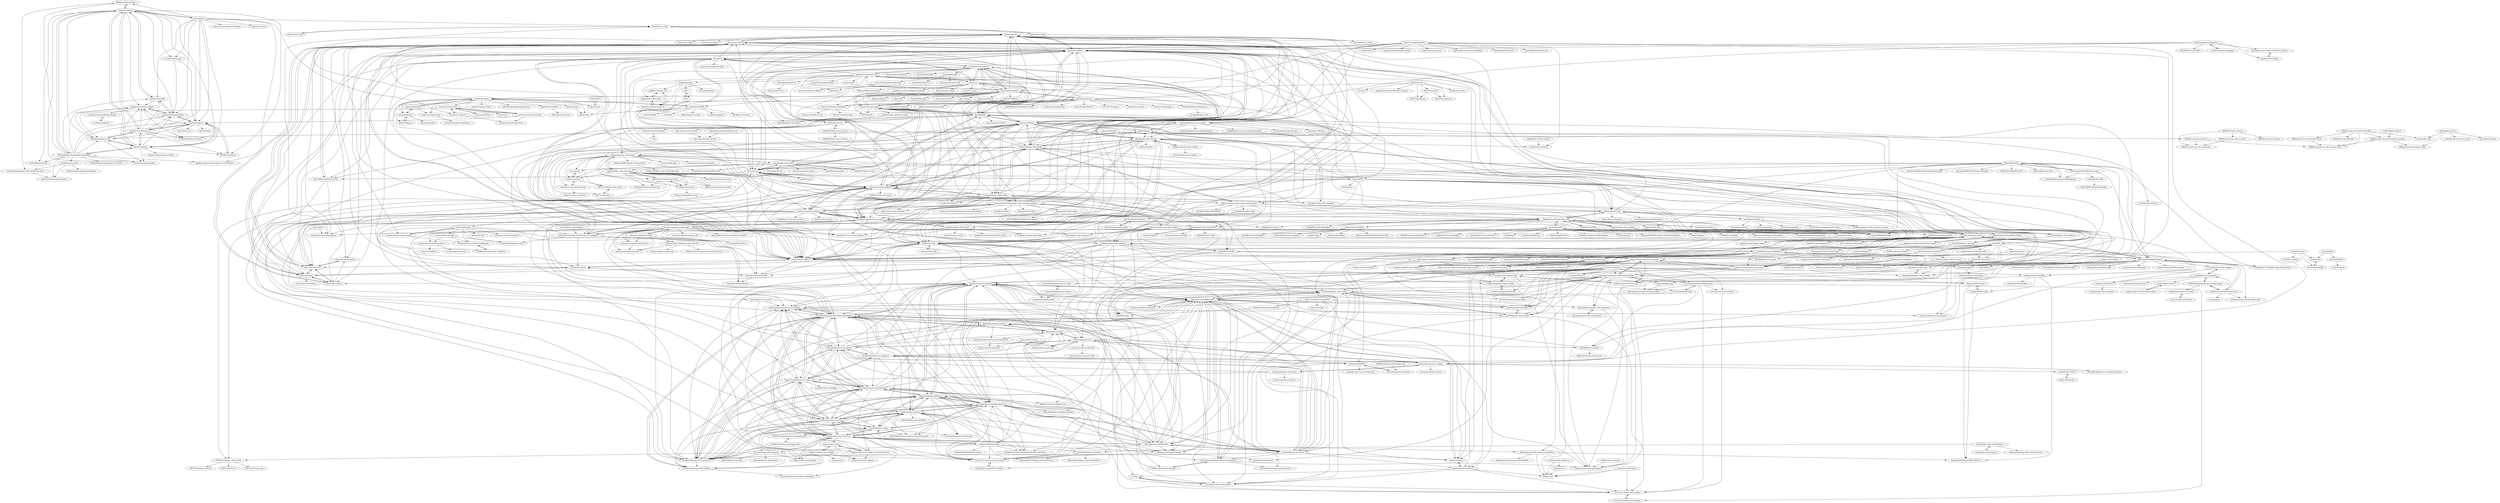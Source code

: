 digraph G {
"DYefremov/DemonEditor" -> "betonme/e2openplugin-EnhancedMovieCenter"
"DYefremov/DemonEditor" -> "openatv/enigma2"
"pannal/plex-for-kodi" -> "plexinc/plex-for-kodi"
"pannal/plex-for-kodi" -> "croneter/PlexKodiConnect" ["e"=1]
"pannal/plex-for-kodi" -> "pannal/dontpanickodi"
"pannal/plex-for-kodi" -> "anxdpanic/plugin.video.composite_for_plex"
"pannal/plex-for-kodi" -> "x1ao4/chinese-language-pack-for-plex" ["e"=1]
"pannal/plex-for-kodi" -> "dan-online/autopulse" ["e"=1]
"pannal/plex-for-kodi" -> "mynttt/UpdateTool" ["e"=1]
"OpenELEC/OpenELEC.tv" -> "LibreELEC/LibreELEC.tv"
"OpenELEC/OpenELEC.tv" -> "osmc/osmc"
"OpenELEC/OpenELEC.tv" -> "tvheadend/tvheadend"
"OpenELEC/OpenELEC.tv" -> "opdenkamp/xbmc"
"OpenELEC/OpenELEC.tv" -> "OpenELEC/unofficial-addons"
"OpenELEC/OpenELEC.tv" -> "libretro/Lakka" ["e"=1]
"OpenELEC/OpenELEC.tv" -> "steeve/plugin.video.pulsar"
"OpenELEC/OpenELEC.tv" -> "scakemyer/plugin.video.quasar"
"OpenELEC/OpenELEC.tv" -> "xbmc/Kore"
"OpenELEC/OpenELEC.tv" -> "mrkipling/maraschino" ["e"=1]
"OpenELEC/OpenELEC.tv" -> "BigNoid/Aeon-Nox"
"OpenELEC/OpenELEC.tv" -> "koying/SPMC"
"OpenELEC/OpenELEC.tv" -> "asciidisco/plugin.video.netflix"
"OpenELEC/OpenELEC.tv" -> "trakt/script.trakt"
"OpenELEC/OpenELEC.tv" -> "codesnake/OpenELEC.tv"
"tvheadend/tvheadend" -> "kodi-pvr/pvr.hts"
"tvheadend/tvheadend" -> "catalinii/minisatip"
"tvheadend/tvheadend" -> "LibreELEC/LibreELEC.tv"
"tvheadend/tvheadend" -> "rsiebert/TVHClient"
"tvheadend/tvheadend" -> "linuxserver/docker-tvheadend"
"tvheadend/tvheadend" -> "xteve-project/xTeVe" ["e"=1]
"tvheadend/tvheadend" -> "iptv-org/epg" ["e"=1]
"tvheadend/tvheadend" -> "jfarseneau/antennas" ["e"=1]
"tvheadend/tvheadend" -> "jkaberg/tvhProxy" ["e"=1]
"tvheadend/tvheadend" -> "tellytv/telly" ["e"=1]
"tvheadend/tvheadend" -> "OpenELEC/OpenELEC.tv"
"tvheadend/tvheadend" -> "braice/MuMuDVB"
"tvheadend/tvheadend" -> "jnk22/kodinerds-iptv"
"tvheadend/tvheadend" -> "XMLTV/xmltv" ["e"=1]
"tvheadend/tvheadend" -> "Threadfin/Threadfin" ["e"=1]
"RGPaul/script.traktutilities" -> "Trakt"
"sualfred/skin.embuary" -> "faush01/plugin.video.embycon"
"sualfred/skin.embuary" -> "sualfred/script.embuary.helper"
"sualfred/skin.embuary" -> "jurialmunkey/skin.aura"
"sualfred/skin.embuary" -> "cartmandos/BINGIE"
"sualfred/skin.embuary" -> "MediaBrowser/plugin.video.emby"
"Tikipeter/repository.tikipeter" -> "123Venom/plugin.video.venom"
"Tikipeter/repository.tikipeter" -> "a4k-openproject/a4kScrapers"
"Tikipeter/repository.tikipeter" -> "a4k-openproject/json.openplayers"
"Tikipeter/repository.tikipeter" -> "jurialmunkey/plugin.video.themoviedb.helper"
"IBM/ibm-block-csi-driver" -> "IBM/ibm-block-csi-operator"
"IBM/ibm-block-csi-driver" -> "IBM/ibm-spectrum-scale-csi-driver"
"IBM/ibm-block-csi-driver" -> "IBM/ibm-spectrum-scale-csi-operator"
"CastagnaIT/plugin.video.netflix" -> "asciidisco/plugin.video.netflix"
"CastagnaIT/plugin.video.netflix" -> "Sandmann79/xbmc"
"CastagnaIT/plugin.video.netflix" -> "xbmc/inputstream.adaptive"
"CastagnaIT/plugin.video.netflix" -> "LibreELEC/LibreELEC.tv"
"CastagnaIT/plugin.video.netflix" -> "anxdpanic/plugin.video.youtube"
"CastagnaIT/plugin.video.netflix" -> "CastagnaIT/repository.castagnait"
"CastagnaIT/plugin.video.netflix" -> "matthuisman/slyguy.addons"
"CastagnaIT/plugin.video.netflix" -> "CoreELEC/CoreELEC" ["e"=1]
"CastagnaIT/plugin.video.netflix" -> "jdf76/plugin.video.youtube"
"CastagnaIT/plugin.video.netflix" -> "emilsvennesson/script.module.inputstreamhelper"
"CastagnaIT/plugin.video.netflix" -> "croneter/PlexKodiConnect" ["e"=1]
"CastagnaIT/plugin.video.netflix" -> "kodi-pvr/pvr.iptvsimple"
"CastagnaIT/plugin.video.netflix" -> "kodi-community-addons/plugin.audio.spotify"
"CastagnaIT/plugin.video.netflix" -> "jurialmunkey/plugin.video.themoviedb.helper"
"CastagnaIT/plugin.video.netflix" -> "Catch-up-TV-and-More/plugin.video.catchuptvandmore"
"dobbelina/repository.dobbelina" -> "xbmc-adult/xbmc-adult"
"dobbelina/repository.dobbelina" -> "Vashiel/repository.adulthideout"
"dobbelina/repository.dobbelina" -> "matthuisman/slyguy.addons"
"dobbelina/repository.dobbelina" -> "xbmc/repo-scripts"
"dobbelina/repository.dobbelina" -> "Gujal00/ResolveURL"
"dobbelina/repository.dobbelina" -> "xbmc/repo-plugins"
"dobbelina/repository.dobbelina" -> "Lunatixz/KODI_Addons"
"dobbelina/repository.dobbelina" -> "nixgates/nixgates"
"dobbelina/repository.dobbelina" -> "a4k-openproject/a4kScrapers"
"dobbelina/repository.dobbelina" -> "drinfernoo/repository.example"
"dobbelina/repository.dobbelina" -> "kodi-community-addons/repository.marcelveldt"
"dobbelina/repository.dobbelina" -> "tvaddonsco/tva-adult-repo"
"dobbelina/repository.dobbelina" -> "umbrellaplug/umbrellaplug.github.io"
"dobbelina/repository.dobbelina" -> "xbmc/repo-scrapers"
"dobbelina/repository.dobbelina" -> "xbmc/repo-skins"
"jez500/chorus" -> "xbmc/chorus2"
"hippojay/plugin.video.plexbmc" -> "hippojay/script.plexbmc.helper"
"hippojay/plugin.video.plexbmc" -> "pecinko/skin.amber"
"hippojay/plugin.video.plexbmc" -> "croneter/PlexKodiConnect" ["e"=1]
"hippojay/plugin.video.plexbmc" -> "HooliganHarls/plugin.video.plexbmc"
"hippojay/plugin.video.plexbmc" -> "MediaBrowser/plugin.video.emby"
"hippojay/plugin.video.plexbmc" -> "Tgxcorporation/plugin.video.plexbmc"
"CastagnaIT/repository.castagnait" -> "kodi-community-addons/repository.marcelveldt"
"CastagnaIT/repository.castagnait" -> "Sandmann79/xbmc"
"CastagnaIT/repository.castagnait" -> "CastagnaIT/plugin.video.netflix"
"elgatito/script.elementum.burst" -> "elgatito/plugin.video.elementum"
"elgatito/script.elementum.burst" -> "elgatito/elementum"
"elgatito/script.elementum.burst" -> "fugkco/script.elementum.jackett"
"elgatito/script.elementum.burst" -> "StefanIlchev/ElementumService"
"elgatito/script.elementum.burst" -> "Sam-Max/plugin.video.jacktook"
"jurialmunkey/repository.jurialmunkey" -> "jurialmunkey/plugin.video.themoviedb.helper"
"jurialmunkey/repository.jurialmunkey" -> "jurialmunkey/skin.arctic.fuse.2"
"jurialmunkey/repository.jurialmunkey" -> "jurialmunkey/skin.arctic.horizon.2"
"jurialmunkey/repository.jurialmunkey" -> "drinfernoo/plugin.program.autowidget"
"jurialmunkey/repository.jurialmunkey" -> "jurialmunkey/script.skinvariables"
"jurialmunkey/repository.jurialmunkey" -> "jurialmunkey/skin.arctic.fuse"
"jurialmunkey/repository.jurialmunkey" -> "a4k-openproject/a4kSubtitles"
"jurialmunkey/repository.jurialmunkey" -> "Tikipeter/repository.tikipeter"
"jurialmunkey/repository.jurialmunkey" -> "a4k-openproject/a4kScrapers"
"jurialmunkey/repository.jurialmunkey" -> "Tikipeter/tikipeter.github.io"
"jurialmunkey/repository.jurialmunkey" -> "umbrellaplug/umbrellaplug.github.io"
"jurialmunkey/repository.jurialmunkey" -> "jurialmunkey/script.module.jurialmunkey"
"jurialmunkey/repository.jurialmunkey" -> "beatmasterRS/skin.arctic.zephyr.mod"
"jurialmunkey/repository.jurialmunkey" -> "123Venom/plugin.video.venom"
"jurialmunkey/repository.jurialmunkey" -> "CocoJoe2411/repository.cocoscrapers"
"MythTV/mythtv" -> "MythTV/mythweb"
"MythTV/mythtv" -> "janbar/pvr.mythtv"
"MythTV/mythtv" -> "MythTV/myththemes"
"MythTV/mythtv" -> "MythTV/packaging"
"MythTV/mythtv" -> "Torc/torc"
"MythTV/mythtv" -> "bennettpeter/android-MythTV-Leanfront"
"MythTV/mythtv" -> "tvheadend/tvheadend"
"I-A-C/I-A-C.github.io" -> "host505/repository.host505"
"I-A-C/I-A-C.github.io" -> "I-A-C/zips"
"I-A-C/I-A-C.github.io" -> "I-A-C/ExodusReduxRepo"
"I-A-C/I-A-C.github.io" -> "I-A-C/plugin.video.exodusredux"
"I-A-C/I-A-C.github.io" -> "I-A-C/script.module.exodusredux"
"I-A-C/I-A-C.github.io" -> "MrKoyu/repo"
"I-A-C/I-A-C.github.io" -> "I-A-C/script.module.lambdascrapers"
"I-A-C/I-A-C.github.io" -> "nixgates/nixgates.github.io"
"I-A-C/I-A-C.github.io" -> "kodibae/repository.kodibae"
"I-A-C/I-A-C.github.io" -> "nixgates/nixgates"
"I-A-C/I-A-C.github.io" -> "jsergio123/zips"
"I-A-C/I-A-C.github.io" -> "a4k-openproject/script.module.openscrapers"
"I-A-C/I-A-C.github.io" -> "host505/plugin.video.theoath"
"I-A-C/I-A-C.github.io" -> "I-A-C/repository.exodusredux"
"ljalves/linux_media" -> "crazycat69/linux_media"
"ljalves/linux_media" -> "tbsdtv/linux_media"
"rsiebert/TVHClient" -> "kiall/android-tvheadend" ["e"=1]
"rsiebert/TVHClient" -> "linuxserver/docker-tvheadend"
"rsiebert/TVHClient" -> "kodi-pvr/pvr.hts"
"rsiebert/TVHClient" -> "zipleen/tvheadend-iphone-client" ["e"=1]
"drinfernoo/repository.example" -> "a4k-openproject/plugin.program.openwizard"
"drinfernoo/repository.example" -> "drinfernoo/plugin.program.autowidget"
"DxCx/plugin.video.wonderfulsubs" -> "DxCx/plugin.video.9anime"
"DxCx/plugin.video.wonderfulsubs" -> "doko-desuka/plugin.video.watchnixtoons2"
"DxCx/plugin.video.wonderfulsubs" -> "SwagOtaku/plugin.video.kaito"
"host505/plugin.video.theoath" -> "host505/repository.host505"
"host505/plugin.video.theoath" -> "123Venom/plugin.video.venom"
"host505/plugin.video.theoath" -> "I-A-C/script.module.exodusredux"
"host505/plugin.video.theoath" -> "I-A-C/plugin.video.exodusredux"
"jurialmunkey/plugin.video.themoviedb.helper" -> "jurialmunkey/skin.arctic.horizon.2"
"jurialmunkey/plugin.video.themoviedb.helper" -> "jurialmunkey/skin.arctic.fuse"
"jurialmunkey/plugin.video.themoviedb.helper" -> "jurialmunkey/repository.jurialmunkey"
"jurialmunkey/plugin.video.themoviedb.helper" -> "jurialmunkey/skin.arctic.fuse.2"
"jurialmunkey/plugin.video.themoviedb.helper" -> "jurialmunkey/script.skinvariables"
"jurialmunkey/plugin.video.themoviedb.helper" -> "jurialmunkey/skin.arctic.horizon"
"jurialmunkey/plugin.video.themoviedb.helper" -> "nixgates/plugin.video.seren"
"jurialmunkey/plugin.video.themoviedb.helper" -> "Tikipeter/repository.tikipeter"
"jurialmunkey/plugin.video.themoviedb.helper" -> "drinfernoo/plugin.program.autowidget"
"jurialmunkey/plugin.video.themoviedb.helper" -> "a4k-openproject/a4kScrapers"
"jurialmunkey/plugin.video.themoviedb.helper" -> "skyfsza/skin.auramod"
"jurialmunkey/plugin.video.themoviedb.helper" -> "SerpentDrago/skin.auramod"
"jurialmunkey/plugin.video.themoviedb.helper" -> "Tikipeter/tikipeter.github.io"
"jurialmunkey/plugin.video.themoviedb.helper" -> "beatmasterRS/skin.arctic.zephyr.mod"
"mbebe/blomqvist" -> "podpis/kodi"
"mbebe/blomqvist" -> "CherryKodi/CHERRY"
"mbebe/blomqvist" -> "mtr81/kodi_addons"
"mbebe/blomqvist" -> "MoojMidge/service.upnext"
"zach-morris/plugin.program.iagl" -> "zach-morris/repository.zachmorris"
"zach-morris/plugin.program.iagl" -> "bite-your-idols/Gamestarter"
"zach-morris/plugin.program.iagl" -> "siku2/script.service.sponsorblock"
"zach-morris/plugin.program.iagl" -> "Wintermute0110/plugin.program.AEL.dev"
"zach-morris/plugin.program.iagl" -> "maloep/romcollectionbrowser"
"zach-morris/plugin.program.iagl" -> "xbmc/inputstream.ffmpegdirect"
"zach-morris/plugin.program.iagl" -> "Lunatixz/KODI_Addons"
"zach-morris/plugin.program.iagl" -> "zach-morris/plugin.program.iarl"
"zach-morris/plugin.program.iagl" -> "123Venom/plugin.video.venom"
"zach-morris/plugin.program.iagl" -> "drinfernoo/plugin.program.autowidget"
"zach-morris/plugin.program.iagl" -> "anxdpanic/plugin.video.youtube"
"zach-morris/plugin.program.iagl" -> "jurialmunkey/plugin.video.themoviedb.helper"
"zach-morris/plugin.program.iagl" -> "spleen1981/retroarch-kodi-addon-CoreELEC" ["e"=1]
"zach-morris/plugin.program.iagl" -> "xbmc-adult/xbmc-adult"
"zach-morris/plugin.program.iagl" -> "emilsvennesson/script.module.inputstreamhelper"
"codesnake/OpenELEC.tv" -> "kszaq/OpenELEC.tv"
"jewbmx/jewbmx.github.io" -> "jewbmx/repo"
"jewbmx/jewbmx.github.io" -> "MrKoyu/repo"
"romanvm/Kodistubs" -> "vlmaksime/script.module.simpleplugin"
"romanvm/Kodistubs" -> "romanvm/plugin.video.example"
"romanvm/Kodistubs" -> "romanvm/kodi.web-pdb"
"romanvm/Kodistubs" -> "xbmc/addon-check"
"romanvm/Kodistubs" -> "tamland/kodi-plugin-routing"
"romanvm/Kodistubs" -> "xbmc/generator-kodi-addon"
"romanvm/Kodistubs" -> "ruuk/script.module.youtube.dl"
"romanvm/Kodistubs" -> "romanvm/script.module.pyxbmct"
"romanvm/Kodistubs" -> "xbmc/kodi-addon-submitter"
"romanvm/Kodistubs" -> "afrase/kodiswift"
"jsergio123/script.module.resolveurl" -> "tvaddonsco/script.module.urlresolver"
"jsergio123/script.module.resolveurl" -> "host505/repository.host505"
"jsergio123/script.module.resolveurl" -> "host505/plugin.video.theoath"
"jsergio123/script.module.resolveurl" -> "jsergio123/script.module.resolveurl.xxx"
"jsergio123/script.module.resolveurl" -> "a4k-openproject/script.module.openscrapers"
"jsergio123/script.module.resolveurl" -> "123Venom/plugin.video.venom"
"jsergio123/script.module.resolveurl" -> "Gujal00/smrzips"
"jsergio123/script.module.resolveurl" -> "Tikipeter/repository.tikipeter"
"jsergio123/script.module.resolveurl" -> "a4k-openproject/a4kScrapers"
"jsergio123/script.module.resolveurl" -> "Gujal00/ResolveURL"
"jsergio123/script.module.resolveurl" -> "I-A-C/plugin.video.exodusredux"
"jsergio123/script.module.resolveurl" -> "nixgates/nixgates"
"jsergio123/script.module.resolveurl" -> "a4k-openproject/plugin.video.openmeta"
"jsergio123/script.module.resolveurl" -> "Tempest0580/tempest"
"jsergio123/script.module.resolveurl" -> "nixgates/nixgates.github.io"
"cguZZman/plugin.googledrive" -> "cguZZman/repository.plugins"
"cguZZman/plugin.googledrive" -> "cguZZman/script.module.clouddrive.common"
"cguZZman/plugin.googledrive" -> "ddurdle/GDrive-for-KODI" ["e"=1]
"cguZZman/plugin.googledrive" -> "cguZZman/drive-login"
"cguZZman/plugin.googledrive" -> "xbmc/repo-plugins"
"cguZZman/plugin.googledrive" -> "Lunatixz/KODI_Addons"
"cguZZman/plugin.googledrive" -> "romanvm/plugin.video.example"
"I-A-C/script.module.lambdascrapers" -> "I-A-C/ExodusReduxRepo"
"I-A-C/script.module.lambdascrapers" -> "I-A-C/plugin.video.exodusredux"
"I-A-C/script.module.lambdascrapers" -> "I-A-C/repository.exodusredux"
"I-A-C/script.module.lambdascrapers" -> "I-A-C/script.module.exodusredux"
"I-A-C/script.module.lambdascrapers" -> "a4k-openproject/repository.openscrapers"
"I-A-C/script.module.lambdascrapers" -> "I-A-C/script.module.openscrapers"
"I-A-C/ExodusReduxRepo" -> "I-A-C/script.module.lambdascrapers"
"I-A-C/ExodusReduxRepo" -> "I-A-C/plugin.video.exodusredux"
"gorgone/s3_releases" -> "Schimmelreiter/oscam-smod"
"gorgone/s3_releases" -> "oscam-emu/oscam-emu"
"beatmasterRS/skin.arctic.zephyr.mod" -> "jurialmunkey/skin.arctic.fuse"
"beatmasterRS/skin.arctic.zephyr.mod" -> "jurialmunkey/skin.arctic.fuse.2"
"beatmasterRS/skin.arctic.zephyr.mod" -> "jurialmunkey/plugin.video.themoviedb.helper"
"beatmasterRS/skin.arctic.zephyr.mod" -> "heppen7/skin.arctic.zephyr.2.resurrection.mod"
"beatmasterRS/skin.arctic.zephyr.mod" -> "jurialmunkey/repository.jurialmunkey"
"beatmasterRS/skin.arctic.zephyr.mod" -> "jurialmunkey/skin.arctic.horizon.2"
"beatmasterRS/skin.arctic.zephyr.mod" -> "ivarbrandt/skin.nimbus"
"beatmasterRS/skin.arctic.zephyr.mod" -> "SerpentDrago/skin.auramod"
"beatmasterRS/skin.arctic.zephyr.mod" -> "jurialmunkey/script.skinvariables"
"beatmasterRS/skin.arctic.zephyr.mod" -> "drinfernoo/plugin.program.autowidget"
"beatmasterRS/skin.arctic.zephyr.mod" -> "jurialmunkey/skin.arctic.horizon"
"beatmasterRS/skin.arctic.zephyr.mod" -> "jurialmunkey/skin.arctic.zephyr.2"
"beatmasterRS/skin.arctic.zephyr.mod" -> "marduklev/skin.swan-alpha"
"beatmasterRS/skin.arctic.zephyr.mod" -> "ivarbrandt/skin.fentastic"
"beatmasterRS/skin.arctic.zephyr.mod" -> "DenDyGH/skin.arctic.zephyr.2.resurrection.mod"
"jurialmunkey/skin.arctic.zephyr.2" -> "jurialmunkey/skin.arctic.horizon"
"jurialmunkey/skin.arctic.zephyr.2" -> "jurialmunkey/skin.aura"
"jurialmunkey/skin.arctic.zephyr.2" -> "heppen7/skin.arctic.zephyr.2.resurrection.mod"
"jurialmunkey/skin.arctic.zephyr.2" -> "jurialmunkey/plugin.video.themoviedb.helper"
"jurialmunkey/skin.arctic.zephyr.2" -> "beatmasterRS/skin.arctic.zephyr.mod"
"jurialmunkey/skin.arctic.zephyr.2" -> "skyfsza/skin.auramod"
"jurialmunkey/skin.arctic.zephyr.2" -> "jurialmunkey/repository.jurialmunkey"
"jurialmunkey/skin.arctic.zephyr.2" -> "drinfernoo/plugin.program.autowidget"
"jurialmunkey/skin.arctic.zephyr.2" -> "cartmandos/BINGIE"
"jurialmunkey/skin.arctic.zephyr.2" -> "jurialmunkey/skin.arctic.zephyr"
"jurialmunkey/skin.arctic.zephyr.2" -> "Tikipeter/repository.tikipeter"
"cguZZman/drive-login" -> "cguZZman/script.module.clouddrive.common"
"cguZZman/script.module.clouddrive.common" -> "cguZZman/drive-login"
"nixgates/nixgates.github.io" -> "nixgates/nixgates"
"nixgates/nixgates.github.io" -> "I-A-C/plugin.video.exodusredux"
"nixgates/nixgates.github.io" -> "I-A-C/script.module.exodusredux"
"nixgates/nixgates.github.io" -> "I-A-C/zips"
"nixgates/nixgates.github.io" -> "MrKoyu/repo"
"nixgates/nixgates" -> "nixgates/nixgates.github.io"
"nixgates/nixgates" -> "a4k-openproject/a4kScrapers"
"nixgates/plugin.video.seren" -> "a4k-openproject/a4kScrapers"
"nixgates/plugin.video.seren" -> "nixgates/nixgates"
"nixgates/plugin.video.seren" -> "jurialmunkey/plugin.video.themoviedb.helper"
"nixgates/plugin.video.seren" -> "Tikipeter/repository.tikipeter"
"nixgates/plugin.video.seren" -> "umbrellaplug/umbrellaplug.github.io"
"nixgates/plugin.video.seren" -> "123Venom/plugin.video.venom"
"nixgates/plugin.video.seren" -> "nixgates/nixgates.github.io"
"nixgates/plugin.video.seren" -> "jurialmunkey/skin.arctic.horizon.2"
"nixgates/plugin.video.seren" -> "a4k-openproject/a4kSubtitles"
"nixgates/plugin.video.seren" -> "jurialmunkey/skin.arctic.horizon"
"nixgates/plugin.video.seren" -> "a4k-openproject/plugin.program.openwizard"
"nixgates/plugin.video.seren" -> "skyfsza/skin.auramod"
"nixgates/plugin.video.seren" -> "SerpentDrago/skin.auramod"
"nixgates/plugin.video.seren" -> "Tikipeter/tikipeter.github.io"
"a4k-openproject/plugin.program.openwizard" -> "a4k-openproject/repository.openwizard"
"a4k-openproject/plugin.program.openwizard" -> "a4k-openproject/a4kScrapers"
"a4k-openproject/plugin.program.openwizard" -> "a4k-openproject/json.openplayers"
"a4k-openproject/plugin.program.openwizard" -> "drinfernoo/repository.example"
"koying/SPMC" -> "xbmc/chorus2"
"koying/SPMC" -> "MrMC/mrmc" ["e"=1]
"koying/SPMC" -> "XLordKX/kodi"
"koying/SPMC" -> "tvaddonsco/script.module.urlresolver"
"koying/SPMC" -> "jurialmunkey/skin.arctic.zephyr"
"koying/SPMC" -> "croneter/PlexKodiConnect" ["e"=1]
"koying/SPMC" -> "hippojay/plugin.video.plexbmc"
"koying/SPMC" -> "jdf76/plugin.video.youtube"
"koying/SPMC" -> "asciidisco/plugin.video.netflix"
"koying/SPMC" -> "MediaBrowser/plugin.video.emby"
"koying/SPMC" -> "xbmc/inputstream.adaptive"
"koying/SPMC" -> "kodi-pvr/pvr.iptvsimple"
"koying/SPMC" -> "xbmc-adult/xbmc-adult"
"koying/SPMC" -> "trakt/script.trakt"
"koying/SPMC" -> "plexinc/plex-for-kodi"
"openatv/MetrixHD" -> "oe-alliance/enigma2-plugins"
"openatv/MetrixHD" -> "oe-alliance/oe-alliance-plugins"
"openatv/MetrixHD" -> "openatv/enigma2"
"oscam-emu/oscam-patched-old" -> "oscam-emu/oscam-emu"
"oscam-emu/oscam-patched-old" -> "Schimmelreiter/oscam-smod"
"oscam-emu/oscam-patched-old" -> "OpenViX/enigma2"
"OpenViX/enigma2" -> "OpenViX/vix-core"
"OpenViX/enigma2" -> "oe-alliance/enigma2-plugins"
"OpenViX/enigma2" -> "BlackHole/enigma2"
"OpenViX/enigma2" -> "OpenPLi/enigma2"
"OpenViX/enigma2" -> "oe-alliance/oe-alliance-plugins"
"OpenViX/enigma2" -> "OpenViX/skins"
"OpenViX/enigma2" -> "oe-alliance/build-enviroment"
"OpenViX/enigma2" -> "oe-alliance/oe-alliance-core"
"covenantkodi/repository.colossus" -> "covenantkodi/plugin.video.covenant"
"covenantkodi/repository.colossus" -> "jeremehancock/kodi-addons"
"123Venom/123Venom.github.io" -> "123Venom/plugin.video.venom"
"nixgates/Incursion" -> "jsergio123/script.module.resolveurl"
"nixgates/Incursion" -> "kodibae/repository.kodibae"
"jurialmunkey/skin.aura" -> "jurialmunkey/skin.arctic.zephyr.2"
"jurialmunkey/skin.aura" -> "skyfsza/skin.auramod"
"jurialmunkey/skin.aura" -> "jurialmunkey/skin.arctic.horizon"
"jurialmunkey/skin.aura" -> "skyfsza/repository.auramod"
"jurialmunkey/skin.aura" -> "SerpentDrago/skin.auramod"
"jurialmunkey/skin.aura" -> "rmrector/script.artwork.beef"
"jurialmunkey/skin.aura" -> "jurialmunkey/skin.arctic.zephyr"
"jurialmunkey/skin.aura" -> "cartmandos/BINGIE"
"jurialmunkey/skin.aura" -> "a4k-openproject/a4kScrapers"
"jurialmunkey/skin.aura" -> "im85288/service.upnext"
"CherryKodi/CHERRY" -> "podpis/kodi"
"PrinzMichiDE/iptv-kodi-german" -> "josxha/german-tv-m3u"
"bugatsinho/bugatsinho.github.io" -> "Gujal00/smrzips"
"host505/repository.host505" -> "host505/plugin.video.theoath"
"123Venom/plugin.video.venom" -> "123Venom/123Venom.github.io"
"123Venom/plugin.video.venom" -> "a4k-openproject/a4kScrapers"
"123Venom/plugin.video.venom" -> "Mr-Kodi/repository.fenomscrapers"
"123Venom/plugin.video.venom" -> "a4k-openproject/json.openplayers"
"123Venom/plugin.video.venom" -> "host505/plugin.video.theoath"
"123Venom/plugin.video.venom" -> "Tikipeter/repository.tikipeter"
"123Venom/plugin.video.venom" -> "host505/repository.host505"
"blackluv/tva-adult-repo" -> "shenganghao/plugin.video.adultflix"
"DanCooper/Ember-MM-Newscraper" -> "Komet/MediaElch"
"DanCooper/Ember-MM-Newscraper" -> "adultmm/AdultMediaManager"
"DanCooper/Ember-MM-Newscraper" -> "bodrick/Ember-MM"
"DanCooper/Ember-MM-Newscraper" -> "tinyMediaManager/tinyMediaManager"
"mregni/EmbyStat" -> "MediaBrowser/plugin.video.emby"
"mregni/EmbyStat" -> "fallenbagel/jellywatch"
"mregni/EmbyStat" -> "chefbennyj1/Emby.IntroSkip.Release"
"mregni/EmbyStat" -> "bjoerns1983/Emby.Plugin.TelegramNotification" ["e"=1]
"mregni/EmbyStat" -> "ShanePe/Emby.SmartPlaylist.Plugin"
"mregni/EmbyStat" -> "Monitorr/logarr" ["e"=1]
"mregni/EmbyStat" -> "chefbennyj1/Emby.IntroSkip"
"mregni/EmbyStat" -> "mueslimak3r/tv-intro-detection" ["e"=1]
"mregni/EmbyStat" -> "hrfee/jfa-go" ["e"=1]
"mregni/EmbyStat" -> "CyferShepard/Jellystat" ["e"=1]
"mregni/EmbyStat" -> "faush01/playback_reporting"
"mregni/EmbyStat" -> "MediaBrowser/Emby.Releases" ["e"=1]
"mregni/EmbyStat" -> "88lex/sa-guide" ["e"=1]
"kodibae/repository.kodibae" -> "mrblamo/Mr-Blamo-Repo"
"kodibae/repository.kodibae" -> "covenantkodi/plugin.video.covenant"
"tvaddonsco/tva-adult-repo" -> "tvaddonsco/plugin.video.adultflix"
"tvaddonsco/tva-adult-repo" -> "tvaddonsco/tva-release-repo"
"tvaddonsco/tva-adult-repo" -> "tvaddonsco/tva-resolvers-repo"
"tvaddonsco/tva-adult-repo" -> "tvaddonsco/plugin.program.indigo"
"opdenkamp/xbmc" -> "pipelka/vdr-plugin-xvdr"
"opdenkamp/xbmc" -> "pipelka/xbmc-addon-xvdr"
"opdenkamp/xbmc" -> "pipelka/vdr-plugin-vnsiserver"
"opdenkamp/xbmc" -> "FernetMenta/xbmc"
"opdenkamp/xbmc" -> "xbmc"
"opdenkamp/xbmc" -> "libcec"
"xbmc" -> "libcec"
"gaiaorigin/gaiaorigin" -> "a4k-openproject/repository.openscrapers"
"a4k-openproject/a4kScrapers" -> "a4k-openproject/json.openplayers"
"a4k-openproject/a4kScrapers" -> "123Venom/plugin.video.venom"
"a4k-openproject/a4kScrapers" -> "Tikipeter/repository.tikipeter"
"a4k-openproject/a4kScrapers" -> "nixgates/nixgates"
"a4k-openproject/a4kScrapers" -> "a4k-openproject/a4kStreaming"
"a4k-openproject/a4kScrapers" -> "nixgates/plugin.video.seren"
"a4k-openproject/a4kScrapers" -> "host505/repository.host505"
"a4k-openproject/a4kScrapers" -> "a4k-openproject/plugin.video.openmeta"
"a4k-openproject/a4kScrapers" -> "drinfernoo/plugin.program.autowidget"
"a4k-openproject/a4kScrapers" -> "a4k-openproject/plugin.program.openwizard"
"a4k-openproject/a4kScrapers" -> "host505/plugin.video.theoath"
"a4k-openproject/a4kScrapers" -> "CocoJoe2411/repository.cocoscrapers"
"a4k-openproject/a4kScrapers" -> "a4k-openproject/a4kSubtitles"
"a4k-openproject/a4kScrapers" -> "nixgates/nixgates.github.io"
"a4k-openproject/a4kScrapers" -> "123Venom/123Venom.github.io"
"a4k-openproject/script.extendedinfo" -> "a4k-openproject/plugin.video.openmeta"
"a4k-openproject/plugin.video.openmeta" -> "a4k-openproject/script.extendedinfo"
"a4k-openproject/plugin.video.openmeta" -> "a4k-openproject/json.openplayers"
"a4k-openproject/script.module.openscrapers" -> "123Venom/plugin.video.venom"
"a4k-openproject/script.module.openscrapers" -> "a4k-openproject/plugin.video.openmeta"
"a4k-openproject/script.module.openscrapers" -> "a4k-openproject/a4kScrapers"
"a4k-openproject/script.module.openscrapers" -> "host505/repository.host505"
"a4k-openproject/script.module.openscrapers" -> "a4k-openproject/repository.openscrapers"
"a4k-openproject/script.module.openscrapers" -> "host505/plugin.video.theoath"
"a4k-openproject/script.module.openscrapers" -> "Gujal00/smrzips"
"a4k-openproject/script.module.openscrapers" -> "jsergio123/script.module.resolveurl"
"a4k-openproject/script.module.openscrapers" -> "Tikipeter/repository.tikipeter"
"a4k-openproject/script.module.openscrapers" -> "aenemapy/aenemapyrepo"
"a4k-openproject/script.module.openscrapers" -> "a4k-openproject/json.openplayers"
"a4k-openproject/script.module.openscrapers" -> "gaiaorigin/gaiaorigin"
"a4k-openproject/script.module.openscrapers" -> "Mr-Kodi/repository.fenomscrapers"
"a4k-openproject/script.module.openscrapers" -> "I-A-C/script.module.lambdascrapers"
"a4k-openproject/script.module.openscrapers" -> "Tempest0580/tempest"
"arvvoid/plugin.video.hbogoeu" -> "emilsvennesson/script.module.inputstreamhelper"
"im85288/service.upnext" -> "MikeSiLVO/script.skinshortcuts"
"im85288/service.upnext" -> "a4k-openproject/a4kScrapers"
"oscam-emu/OSEmu" -> "oscam-emu/oscam-emu"
"BigNoid/Aeon-Nox" -> "MikeSiLVO/skin.aeon.nox.silvo"
"BigNoid/Aeon-Nox" -> "RGPaul/script.traktutilities"
"BigNoid/Aeon-Nox" -> "Tgxcorporation/skin.nebula"
"picons/picons" -> "Jasmeet181/mediaportal-uk-logos" ["e"=1]
"picons/picons" -> "openatv/MetrixHD"
"picons/picons" -> "openatv/enigma2"
"picons/picons" -> "su1s/e2m3u2bouquet"
"picons/picons" -> "gigablue-support-org/templates_PiconsUpdater"
"picons/picons" -> "oe-alliance/enigma2-plugins"
"picons/picons" -> "oe-alliance/oe-alliance-core"
"picons/picons" -> "tbsdtv/linux_media"
"picons/picons" -> "OpenPLi/enigma2"
"picons/picons" -> "DYefremov/DemonEditor"
"picons/picons" -> "OpenViX/enigma2"
"picons/picons" -> "Tapiosinn/tv-logos" ["e"=1]
"picons/picons" -> "gorgone/s3_releases"
"Lunatixz/KODI_Addons" -> "xbmc/repo-plugins"
"Lunatixz/KODI_Addons" -> "xbmc/repo-scripts"
"Lunatixz/KODI_Addons" -> "xbmc/repo-resources"
"Lunatixz/KODI_Addons" -> "xbmc/addon-check"
"Lunatixz/KODI_Addons" -> "tvaddonsco/tva-release-repo"
"Lunatixz/KODI_Addons" -> "xbmc/generator-kodi-addon"
"Lunatixz/KODI_Addons" -> "dandygithub/kodi"
"cguZZman/repository.plugins" -> "cguZZman/plugin.googledrive"
"skyfsza/skin.auramod" -> "SerpentDrago/skin.auramod"
"skyfsza/skin.auramod" -> "SerpentDrago/SerenTheme-SerenMod-Full"
"skyfsza/skin.auramod" -> "a4k-openproject/a4kScrapers"
"skyfsza/skin.auramod" -> "jurialmunkey/skin.aura"
"skyfsza/skin.auramod" -> "skyfsza/repository.auramod"
"skyfsza/skin.auramod" -> "jurialmunkey/plugin.video.themoviedb.helper"
"skyfsza/skin.auramod" -> "I-A-C/plugin.video.exodusredux"
"a4k-openproject/a4k-openproject.github.io" -> "a4k-openproject/repository.addons4kodi"
"a4k-openproject/a4k-openproject.github.io" -> "Tempest0580/tempest0580.github.io"
"a4k-openproject/a4k-openproject.github.io" -> "MrKoyu/repo"
"MythTV/mythweb" -> "MythTV/myththemes"
"MythTV/mythweb" -> "MythTV/packaging"
"oscam-emu/oscam-emu" -> "oscam-emu/oscam-patched-old"
"oscam-emu/oscam-emu" -> "oscam-emu/OSEmu"
"oscam-emu/oscam-emu" -> "gorgone/s3_releases"
"oscam-emu/oscam-emu" -> "OpenPLi/openpli-oe-core"
"oscam-emu/oscam-emu" -> "gfto/oscam"
"emilsvennesson/script.module.inputstreamhelper" -> "xbmc/inputstream.adaptive"
"emilsvennesson/script.module.inputstreamhelper" -> "Lunatixz/KODI_Addons"
"emilsvennesson/script.module.inputstreamhelper" -> "tamland/kodi-plugin-routing"
"emilsvennesson/script.module.inputstreamhelper" -> "xbmc/addon-check"
"emilsvennesson/script.module.inputstreamhelper" -> "xbmc/kodi-addon-submitter"
"tvaddonsco/script.module.urlresolver" -> "tvaddonsco/tva-resolvers-repo"
"tvaddonsco/script.module.urlresolver" -> "jsergio123/script.module.resolveurl"
"tvaddonsco/script.module.urlresolver" -> "tvaddonsco/tva-release-repo"
"tvaddonsco/script.module.urlresolver" -> "tvaddonsco/plugin.git.browser"
"tvaddonsco/script.module.urlresolver" -> "a4k-openproject/script.module.openscrapers"
"tvaddonsco/script.module.urlresolver" -> "jsergio123/zips"
"Colossal1/plugin.video.covenant" -> "Colossal1/script.module.covenant"
"sualfred/script.embuary.helper" -> "sualfred/script.embuary.info"
"podpis/kodi" -> "CherryKodi/CHERRY"
"einfall/serienrecorder" -> "betonme/e2openplugin-EnhancedMovieCenter"
"einfall/serienrecorder" -> "betonme/e2openplugin-SeriesPlugin"
"einfall/serienrecorder" -> "opendreambox/enigma2-plugins"
"oe-alliance/ofgwrite" -> "oe-alliance/openmultibootmanager"
"faush01/playback_reporting" -> "matty87a/telemby" ["e"=1]
"cartmandos/BINGIE" -> "cartmandos/repository.bingie"
"cartmandos/BINGIE" -> "marduklev/skin.titan.mod.beta.leia"
"I-A-C/zips" -> "I-A-C/script.module.exodusredux"
"I-A-C/zips" -> "I-A-C/plugin.video.exodusredux"
"covenantkodi/plugin.video.covenant" -> "covenantkodi/repository.colossus"
"Tempest0580/Temptv" -> "Tempest0580/tempest0580.github.io"
"Tempest0580/Temptv" -> "Tempest0580/tempest"
"Tgxcorporation/skin.blackglassnova" -> "Tgxcorporation/skin.chroma"
"shenganghao/plugin.video.adultflix" -> "blackluv/tva-adult-repo"
"I-A-C/script.module.openscrapers" -> "I-A-C/script.module.exodusredux"
"tvaddonsco/plugin.git.browser" -> "tvaddonsco/plugin.program.indigo"
"xbmc/addon-check" -> "xbmc/generator-kodi-addon"
"xbmc/addon-check" -> "xbmc/repo-skins"
"pipelka/vdr-plugin-vnsiserver" -> "pipelka/vdr-plugin-xvdr"
"pipelka/vdr-plugin-vnsiserver" -> "pipelka/xbmc-addon-xvdr"
"I-A-C/plugin.video.exodusredux" -> "I-A-C/script.module.exodusredux"
"I-A-C/plugin.video.exodusredux" -> "I-A-C/zips"
"tvaddonsco/plugin.video.adultflix" -> "tvaddonsco/tva-adult-repo"
"tvaddonsco/plugin.video.adultflix" -> "tvaddonsco/tva-release-repo"
"tvaddonsco/plugin.video.adultflix" -> "tvaddonsco/plugin.program.indigo"
"teamuniversal/scrapers" -> "MrKoyu/repo"
"teamuniversal/scrapers" -> "I-A-C/script.module.exodusredux"
"cartmandos/repository.bingie" -> "cartmandos/BINGIE"
"I-A-C/script.module.exodusredux" -> "I-A-C/script.module.openscrapers"
"I-A-C/repository.exodusredux" -> "I-A-C/script.module.exodusredux"
"gfto/mptsd" -> "gfto/tomcast"
"ldsz/plugin.audio.spotify" -> "glk1001/glk1001.github.io"
"CodyBerenson/PGMA-Modernized" -> "LGBT-PlexPlugins/plex-gay-metadata-agent"
"CodyBerenson/PGMA-Modernized" -> "moedje/kodi-repo-gaymods"
"CodyBerenson/PGMA-Modernized" -> "acvigue/pgma"
"CodyBerenson/PGMA-Modernized" -> "ThePornDatabase/ThePornDB.bundle" ["e"=1]
"CodyBerenson/PGMA-Modernized" -> "adultmm/AdultMediaManager"
"xbmc/kodi-tv" -> "xbmc/inputstream.ffmpegdirect"
"xbmc/kodi-tv" -> "xbmc/repo-resources"
"xbmc/Kore" -> "xbmc/repo-plugins"
"xbmc/Kore" -> "xbmc/repo-scripts"
"xbmc/Kore" -> "xbmc/Official-Kodi-Remote-iOS"
"xbmc/Kore" -> "xbmc/chorus2"
"xbmc/Kore" -> "xbmc/repo-resources"
"xbmc/Kore" -> "LibreELEC/LibreELEC.tv"
"xbmc/Kore" -> "Lunatixz/KODI_Addons"
"xbmc/Kore" -> "siku2/script.service.sponsorblock"
"xbmc/Kore" -> "osmc/osmc"
"xbmc/Kore" -> "kodi-community-addons/plugin.audio.spotify"
"xbmc/Kore" -> "open-keychain/open-keychain" ["e"=1]
"xbmc/Kore" -> "xbmc/inputstream.adaptive"
"xbmc/Kore" -> "xbmc/repo-skins"
"xbmc/Kore" -> "anxdpanic/plugin.video.youtube"
"xbmc/Kore" -> "matthuisman/slyguy.addons"
"osmc/osmc" -> "LibreELEC/LibreELEC.tv"
"osmc/osmc" -> "OpenELEC/OpenELEC.tv"
"osmc/osmc" -> "xbmc/Kore"
"osmc/osmc" -> "mcobit/retrosmc" ["e"=1]
"osmc/osmc" -> "asciidisco/plugin.video.netflix"
"osmc/osmc" -> "xbmc/xbmc" ["e"=1]
"osmc/osmc" -> "anxdpanic/plugin.video.youtube"
"osmc/osmc" -> "MilhouseVH/texturecache.py"
"osmc/osmc" -> "jdf76/plugin.video.youtube"
"osmc/osmc" -> "Sandmann79/xbmc"
"osmc/osmc" -> "CastagnaIT/plugin.video.netflix"
"osmc/osmc" -> "xbmc/chorus2"
"osmc/osmc" -> "moonlight-stream/moonlight-embedded" ["e"=1]
"osmc/osmc" -> "tvheadend/tvheadend"
"osmc/osmc" -> "pimusicbox/pimusicbox" ["e"=1]
"IBM/ibm-spectrum-scale-cloud-install" -> "IBM/ibm-spectrum-scale-container-native"
"steeve/plugin.video.pulsar" -> "scakemyer/plugin.video.quasar"
"steeve/plugin.video.pulsar" -> "Diblo/KODI-Popcorn-Time"
"steeve/plugin.video.pulsar" -> "jmarth/plugin.video.kmediatorrent"
"steeve/plugin.video.pulsar" -> "steeve/xbmctorrent"
"steeve/plugin.video.pulsar" -> "scakemyer/quasar"
"steeve/plugin.video.pulsar" -> "steeve/script.pulsar.dummy"
"steeve/plugin.video.pulsar" -> "enen92/program.plexus"
"steeve/plugin.video.pulsar" -> "xbmc/chorus2"
"steeve/plugin.video.pulsar" -> "steeve/pulsar"
"steeve/plugin.video.pulsar" -> "elgatito/plugin.video.elementum"
"steeve/plugin.video.pulsar" -> "XLordKX/kodi"
"steeve/plugin.video.pulsar" -> "dandygithub/kodi"
"IBM/ibm-spectrum-scale-csi-driver" -> "IBM/ibm-spectrum-scale-csi-operator"
"IBM/ibm-spectrum-scale-csi" -> "IBM/ibm-spectrum-scale-csi-operator"
"IBM/ibm-spectrum-scale-csi" -> "IBM/ibm-spectrum-scale-container-native"
"anxdpanic/plugin.video.youtube" -> "jdf76/plugin.video.youtube"
"anxdpanic/plugin.video.youtube" -> "xbmc/inputstream.adaptive"
"anxdpanic/plugin.video.youtube" -> "jurialmunkey/plugin.video.themoviedb.helper"
"anxdpanic/plugin.video.youtube" -> "siku2/script.service.sponsorblock"
"anxdpanic/plugin.video.youtube" -> "matthuisman/slyguy.addons"
"anxdpanic/plugin.video.youtube" -> "Sandmann79/xbmc"
"anxdpanic/plugin.video.youtube" -> "jurialmunkey/skin.arctic.horizon.2"
"anxdpanic/plugin.video.youtube" -> "CastagnaIT/plugin.video.netflix"
"anxdpanic/plugin.video.youtube" -> "anxdpanic/plugin.video.twitch"
"anxdpanic/plugin.video.youtube" -> "b-jesch/skin.estuary.modv2"
"anxdpanic/plugin.video.youtube" -> "anxdpanic/plugin.video.tubed"
"anxdpanic/plugin.video.youtube" -> "LibreELEC/LibreELEC.tv"
"anxdpanic/plugin.video.youtube" -> "firsttris/plugin.video.sendtokodi"
"anxdpanic/plugin.video.youtube" -> "zach-morris/plugin.program.iagl"
"anxdpanic/plugin.video.youtube" -> "a4k-openproject/a4kSubtitles"
"Kodi-vStream/venom-xbmc-addons" -> "Catch-up-TV-and-More/plugin.video.catchuptvandmore"
"Kodi-vStream/venom-xbmc-addons" -> "dobbelina/repository.dobbelina"
"Kodi-vStream/venom-xbmc-addons" -> "xbmc/repo-scripts"
"Kodi-vStream/venom-xbmc-addons" -> "trakt/script.trakt"
"Kodi-vStream/venom-xbmc-addons" -> "Gujal00/ResolveURL"
"Kodi-vStream/venom-xbmc-addons" -> "jurialmunkey/plugin.video.themoviedb.helper"
"Kodi-vStream/venom-xbmc-addons" -> "xbmc/repo-plugins"
"Kodi-vStream/venom-xbmc-addons" -> "xbmc-adult/xbmc-adult"
"Kodi-vStream/venom-xbmc-addons" -> "tvaddonsco/script.module.urlresolver"
"Kodi-vStream/venom-xbmc-addons" -> "skyfsza/skin.auramod"
"Kodi-vStream/venom-xbmc-addons" -> "a4k-openproject/script.module.openscrapers"
"Kodi-vStream/venom-xbmc-addons" -> "f-lawe/plugin.video.orange.fr"
"Kodi-vStream/venom-xbmc-addons" -> "a4k-openproject/a4kScrapers"
"Kodi-vStream/venom-xbmc-addons" -> "a4k-openproject/plugin.program.openwizard"
"Kodi-vStream/venom-xbmc-addons" -> "jurialmunkey/skin.arctic.horizon.2"
"gfto/tsdecrypt" -> "gfto/dvblast"
"Sandmann79/xbmc" -> "CastagnaIT/plugin.video.netflix"
"Sandmann79/xbmc" -> "asciidisco/plugin.video.netflix"
"Sandmann79/xbmc" -> "xbmc/inputstream.adaptive"
"Sandmann79/xbmc" -> "matthuisman/slyguy.addons"
"Sandmann79/xbmc" -> "anxdpanic/plugin.video.youtube"
"Sandmann79/xbmc" -> "emilsvennesson/script.module.inputstreamhelper"
"Sandmann79/xbmc" -> "CastagnaIT/repository.castagnait"
"Sandmann79/xbmc" -> "XLordKX/kodi"
"Sandmann79/xbmc" -> "LibreELEC/LibreELEC.tv"
"Sandmann79/xbmc" -> "Lunatixz/KODI_Addons"
"Sandmann79/xbmc" -> "kodinerds/repo"
"Sandmann79/xbmc" -> "jdf76/plugin.video.youtube"
"Sandmann79/xbmc" -> "xbmc/repo-plugins"
"Sandmann79/xbmc" -> "trakt/script.trakt"
"Sandmann79/xbmc" -> "kodi-community-addons/repository.marcelveldt"
"MediaBrowser/Wiki" -> "MediaBrowser/plugin.video.emby"
"MediaBrowser/Wiki" -> "MediaBrowser/Emby" ["e"=1]
"Tgxcorporation/skin.nebula" -> "Tgxcorporation/skin.chroma"
"team-crew/team-crew.github.io" -> "nixgates/nixgates"
"team-crew/team-crew.github.io" -> "thecrewwh/zips"
"team-crew/team-crew.github.io" -> "a4k-openproject/repository.openwizard"
"team-crew/team-crew.github.io" -> "host505/repository.host505"
"team-crew/team-crew.github.io" -> "123Venom/123Venom.github.io"
"team-crew/team-crew.github.io" -> "bugatsinho/bugatsinho.github.io"
"a4k-openproject/a4kSubtitles" -> "a4k-openproject/a4kScrapers"
"a4k-openproject/a4kSubtitles" -> "jurialmunkey/repository.jurialmunkey"
"a4k-openproject/a4kSubtitles" -> "CocoJoe2411/repository.cocoscrapers"
"a4k-openproject/a4kSubtitles" -> "umbrellaplug/umbrellaplug.github.io"
"a4k-openproject/a4kSubtitles" -> "jurialmunkey/plugin.video.themoviedb.helper"
"a4k-openproject/a4kSubtitles" -> "nixgates/plugin.video.seren"
"a4k-openproject/a4kSubtitles" -> "Tikipeter/repository.tikipeter"
"a4k-openproject/a4kSubtitles" -> "ivarbrandt/skin.nimbus"
"a4k-openproject/a4kSubtitles" -> "Tikipeter/tikipeter.github.io"
"a4k-openproject/a4kSubtitles" -> "a4k-openproject/a4k-openproject.github.io"
"a4k-openproject/a4kSubtitles" -> "ivarbrandt/skin.fentastic"
"a4k-openproject/a4kSubtitles" -> "jurialmunkey/skin.arctic.fuse"
"a4k-openproject/a4kSubtitles" -> "drinfernoo/plugin.program.autowidget"
"a4k-openproject/a4kSubtitles" -> "a4k-openproject/a4kStreaming"
"a4k-openproject/a4kSubtitles" -> "SerpentDrago/skin.auramod"
"jamesroutley/24a2" -> "IBM/ibm-spectrum-scale-csi"
"jamesroutley/24a2" -> "OpenPLi/openpli-oe-core"
"jurialmunkey/skin.arctic.horizon" -> "jurialmunkey/skin.arctic.zephyr.2"
"jurialmunkey/skin.arctic.horizon" -> "jurialmunkey/plugin.video.themoviedb.helper"
"jurialmunkey/skin.arctic.horizon" -> "jurialmunkey/skin.arctic.horizon.2"
"jurialmunkey/skin.arctic.horizon" -> "skyfsza/skin.auramod"
"jurialmunkey/skin.arctic.horizon" -> "jurialmunkey/skin.aura"
"jurialmunkey/skin.arctic.horizon" -> "a4k-openproject/a4kScrapers"
"jurialmunkey/skin.arctic.horizon" -> "nixgates/plugin.video.seren"
"jurialmunkey/skin.arctic.horizon" -> "heppen7/skin.arctic.zephyr.2.resurrection.mod"
"jurialmunkey/skin.arctic.horizon" -> "jurialmunkey/repository.jurialmunkey"
"jurialmunkey/skin.arctic.horizon" -> "beatmasterRS/skin.arctic.zephyr.mod"
"jurialmunkey/skin.arctic.horizon" -> "Tikipeter/repository.tikipeter"
"jurialmunkey/skin.arctic.horizon" -> "drinfernoo/plugin.program.autowidget"
"jurialmunkey/skin.arctic.horizon" -> "a4k-openproject/plugin.program.openwizard"
"jurialmunkey/skin.arctic.horizon" -> "SerpentDrago/skin.auramod"
"jurialmunkey/skin.arctic.horizon" -> "jurialmunkey/skin.arctic.fuse"
"xbmc/repo-plugins" -> "xbmc/repo-scripts"
"xbmc/repo-plugins" -> "xbmc/repo-resources"
"xbmc/repo-plugins" -> "Lunatixz/KODI_Addons"
"xbmc/repo-plugins" -> "xbmc/repo-skins"
"xbmc/repo-plugins" -> "xbmc/repo-scrapers"
"xbmc/repo-plugins" -> "xbmc/addon-check"
"xbmc/repo-plugins" -> "xbmc/inputstream.adaptive"
"xbmc/repo-plugins" -> "kodi-pvr/pvr.hts"
"xbmc/repo-plugins" -> "xbmc/repo-binary-addons"
"xbmc/repo-plugins" -> "xbmc/generator-kodi-addon"
"xbmc/repo-plugins" -> "XLordKX/kodi"
"xbmc/repo-plugins" -> "kodi-pvr/pvr.iptvsimple"
"xbmc/repo-plugins" -> "xbmc-adult/xbmc-adult"
"xbmc/repo-plugins" -> "dobbelina/repository.dobbelina"
"xbmc/repo-plugins" -> "xbmc/Kore"
"xbmc/repo-scripts" -> "xbmc/repo-plugins"
"xbmc/repo-scripts" -> "xbmc/repo-resources"
"xbmc/repo-scripts" -> "xbmc/repo-skins"
"xbmc/repo-scripts" -> "xbmc/repo-scrapers"
"xbmc/repo-scripts" -> "xbmc/addon-check"
"xbmc/repo-scripts" -> "kodi-pvr/pvr.hts"
"xbmc/repo-scripts" -> "xbmc/repo-binary-addons"
"xbmc/repo-scripts" -> "Lunatixz/KODI_Addons"
"xbmc/repo-scripts" -> "xbmc/Official-Kodi-Remote-iOS"
"xbmc/repo-scripts" -> "xbmc/inputstream.ffmpegdirect"
"xbmc/repo-scripts" -> "xbmc/generator-kodi-addon"
"xbmc/repo-scripts" -> "jeremehancock/kodi-addons"
"MikeSiLVO/skin.aeon.nox.silvo" -> "BigNoid/Aeon-Nox"
"MikeSiLVO/skin.aeon.nox.silvo" -> "MikeSiLVO/repo.aeon.nox.silvo"
"MikeSiLVO/skin.aeon.nox.silvo" -> "a4k-openproject/json.openplayers"
"Barracuda09/SATPI" -> "catalinii/minisatip"
"Barracuda09/SATPI" -> "perexg/satip-axe"
"Barracuda09/SATPI" -> "rofafor/vdr-plugin-satip"
"catalinii/minisatip" -> "Barracuda09/SATPI"
"catalinii/minisatip" -> "perexg/satip-axe"
"catalinii/minisatip" -> "braice/MuMuDVB"
"catalinii/minisatip" -> "Jalle19/satip-axe"
"catalinii/minisatip" -> "manio/vdr-plugin-dvbapi"
"catalinii/minisatip" -> "rofafor/vdr-plugin-satip"
"catalinii/minisatip" -> "DigitalDevices/dddvb"
"catalinii/minisatip" -> "tbsdtv/linux_media"
"catalinii/minisatip" -> "oscam-emu/oscam-emu"
"catalinii/minisatip" -> "tvheadend/tvheadend"
"catalinii/minisatip" -> "gfto/dvblast"
"catalinii/minisatip" -> "gfto/tsdecrypt"
"catalinii/minisatip" -> "oscam-emu/oscam-patched-old"
"catalinii/minisatip" -> "Jalle19/node-ffmpeg-mpegts-proxy" ["e"=1]
"catalinii/minisatip" -> "gfto/tomcast"
"braice/MuMuDVB" -> "stefantalpalaru/w_scan2"
"braice/MuMuDVB" -> "catalinii/minisatip"
"braice/MuMuDVB" -> "hiroshiyui/epgrab"
"braice/MuMuDVB" -> "gfto/dvblast"
"braice/MuMuDVB" -> "ebu/hbbtv-dvbstream" ["e"=1]
"braice/MuMuDVB" -> "videolan/dvblast"
"braice/MuMuDVB" -> "ziutek/dvb"
"drinfernoo/plugin.program.autowidget" -> "a4k-openproject/a4kScrapers"
"drinfernoo/plugin.program.autowidget" -> "jmooremcc/Repository.jmooremcc"
"drinfernoo/plugin.program.autowidget" -> "heppen7/skin.arctic.zephyr.2.resurrection.mod"
"drinfernoo/plugin.program.autowidget" -> "jurialmunkey/repository.jurialmunkey"
"drinfernoo/plugin.program.autowidget" -> "jurialmunkey/plugin.video.themoviedb.helper"
"pipelka/xbmc-addon-xvdr" -> "pipelka/vdr-plugin-xvdr"
"pipelka/xbmc-addon-xvdr" -> "pipelka/vdr-plugin-vnsiserver"
"IBM/ibm-spectrum-scale-install-infra" -> "IBM/ibm-spectrum-scale-cloud-install"
"IBM/ibm-spectrum-scale-install-infra" -> "IBM/ibm-spectrum-scale-bridge-for-grafana"
"IBM/ibm-spectrum-scale-install-infra" -> "IBM/ibm-spectrum-scale-container-native"
"IBM/ibm-spectrum-scale-install-infra" -> "IBM/SpectrumScaleTools"
"IBM/ibm-spectrum-scale-install-infra" -> "acch/ansible-scale"
"AchillesPunks/repository.bingie.mod" -> "cartmandos/repository.bingie"
"xbmc/repo-skins" -> "xbmc/repo-resources"
"xbmc/repo-skins" -> "xbmc/repo-scrapers"
"xbmc/repo-skins" -> "xbmc/repo-scripts"
"xbmc/repo-skins" -> "xbmc/repo-webinterfaces"
"SerpentDrago/skin.auramod" -> "skyfsza/skin.auramod"
"SerpentDrago/skin.auramod" -> "SerpentDrago/SerenTheme-SerenMod-Full"
"SerpentDrago/skin.auramod" -> "a4k-openproject/a4kScrapers"
"SerpentDrago/skin.auramod" -> "drinfernoo/plugin.program.autowidget"
"SerpentDrago/skin.auramod" -> "jurialmunkey/plugin.video.themoviedb.helper"
"faush01/plugin.video.embycon" -> "faush01/playback_reporting"
"pipelka/vdr-plugin-xvdr" -> "pipelka/xbmc-addon-xvdr"
"pipelka/vdr-plugin-xvdr" -> "pipelka/vdr-plugin-vnsiserver"
"razzeee/script.trakt" -> "trakt/script.trakt"
"stagemanager77/GayStudioIconTiiles" -> "seedtroll/gaytorrent.ru"
"SerpentDrago/SerenTheme-SerenMod-Full" -> "drinfernoo/seren.theme.az2"
"ruinernin/foxystreams" -> "drinfernoo/seren.theme.az2"
"Jalle19/satip-axe" -> "perexg/satip-axe"
"E2OpenPlugins/e2openplugin-OpenWebif" -> "OpenPLi/enigma2"
"E2OpenPlugins/e2openplugin-OpenWebif" -> "openatv/enigma2"
"E2OpenPlugins/e2openplugin-OpenWebif" -> "OpenViX/enigma2"
"E2OpenPlugins/e2openplugin-OpenWebif" -> "sreichholf/dreamDroid"
"E2OpenPlugins/e2openplugin-OpenWebif" -> "OpenPLi/enigma2-plugins"
"E2OpenPlugins/e2openplugin-OpenWebif" -> "opendreambox/enigma2-plugins"
"E2OpenPlugins/e2openplugin-OpenWebif" -> "oe-alliance/enigma2-plugins"
"E2OpenPlugins/e2openplugin-OpenWebif" -> "openatv/MetrixHD"
"E2OpenPlugins/e2openplugin-OpenWebif" -> "E2OpenPlugins/e2openplugin-CrossEPG"
"E2OpenPlugins/e2openplugin-OpenWebif" -> "gigablue-support-org/templates_PiconsUpdater"
"E2OpenPlugins/e2openplugin-OpenWebif" -> "DYefremov/DemonEditor"
"E2OpenPlugins/e2openplugin-OpenWebif" -> "oe-alliance/oe-alliance-plugins"
"E2OpenPlugins/e2openplugin-OpenWebif" -> "OpenPLi/openpli-oe-core"
"E2OpenPlugins/e2openplugin-OpenWebif" -> "einfall/serienrecorder"
"jurialmunkey/script.skinvariables" -> "jurialmunkey/script.module.jurialmunkey"
"jurialmunkey/script.skinvariables" -> "jurialmunkey/plugin.video.themoviedb.helper"
"jurialmunkey/script.skinvariables" -> "jurialmunkey/skin.arctic.fuse"
"kodibae/repository.kodibae" -> "Tempest0580/Temptv"
"kodibae/repository.kodibae" -> "Tempest0580/tempest0580.github.io"
"DiMartinoXBMC/plugin.video.torrenter" -> "DiMartinoXBMC/script.module.libtorrent"
"steeve/pulsar" -> "scakemyer/quasar"
"treydock/gpfs_exporter" -> "IBM/ibm-spectrum-scale-bridge-for-grafana"
"libcec" -> "xbmc"
"i96751414/plugin.video.torrest" -> "i96751414/torrest"
"i96751414/plugin.video.torrest" -> "i96751414/torrest-cpp"
"i96751414/plugin.video.torrest" -> "i96751414/plugin.video.flix"
"oe-alliance/openmultibootmanager" -> "oe-alliance/ofgwrite"
"jewbmx/repo" -> "MrKoyu/repo"
"bodrick/Ember-MM" -> "Farfar/XBMC-Database-Manager"
"xbmc/repo-scrapers" -> "xbmc/repo-resources"
"xbmc/repo-scrapers" -> "xbmc/repo-skins"
"xbmc/repo-scrapers" -> "xbmc/repo-binary-addons"
"xbmc/repo-scrapers" -> "xbmc/repo-scripts"
"rofafor/vdr-plugin-satip" -> "pesintta/vdr-plugin-vaapidevice"
"IBM/ibm-spectrum-scale-bridge-for-grafana" -> "IBM/ibm-spectrum-scale-container-native"
"IBM/ibm-spectrum-scale-bridge-for-grafana" -> "IBM/spectrum-scale-policy-scripts"
"romanvm/script.module.pyxbmct" -> "romanvm/pyxbmct.demo"
"romanvm/script.module.pyxbmct" -> "romanvm/PyXBMCt"
"LanRochpenn/xHamster.bundle" -> "masse75/xHamster.bundle"
"ppankiewicz/Emby.SmartPlaylist.Plugin" -> "binarygeek119/open-channel-logos"
"ppankiewicz/Emby.SmartPlaylist.Plugin" -> "ShanePe/Emby.SmartPlaylist.Plugin"
"sualfred/script.embuary.info" -> "sualfred/script.embuary.helper"
"perexg/satip-axe" -> "Jalle19/satip-axe"
"perexg/satip-axe" -> "catalinii/minisatip"
"perexg/satip-axe" -> "Barracuda09/SATPI"
"perexg/satip-axe" -> "akosinov/unicable"
"adultmm/AdultMediaManager" -> "ThePornDatabase/ThePornDB.bundle" ["e"=1]
"adultmm/AdultMediaManager" -> "adultmm/Ember-MM-Newscraper"
"adultmm/AdultMediaManager" -> "DirtyRacer1337/Jellyfin.Plugin.PhoenixAdult" ["e"=1]
"adultmm/AdultMediaManager" -> "ThePornDatabase/namer" ["e"=1]
"adultmm/AdultMediaManager" -> "PhoenixPlexCode/PhoenixAdult.bundle" ["e"=1]
"adultmm/AdultMediaManager" -> "PAhelper/PhoenixAdult.bundle" ["e"=1]
"adultmm/AdultMediaManager" -> "kodi-adult/kodi-adult"
"adultmm/AdultMediaManager" -> "shenganghao/plugin.video.adultflix"
"adultmm/AdultMediaManager" -> "scoooooott/tinyPornManager" ["e"=1]
"adultmm/AdultMediaManager" -> "moedje/plugin.video.hubgay"
"adultmm/AdultMediaManager" -> "xbmc-adult/xbmc-adult"
"adultmm/AdultMediaManager" -> "blackluv/tva-adult-repo"
"adultmm/AdultMediaManager" -> "Vashiel/repository.adulthideout"
"adultmm/AdultMediaManager" -> "CodyBerenson/PGMA-Modernized"
"kodi-pvr/pvr.iptvsimple" -> "afedchin/xbmc-addon-iptvsimple"
"kodi-pvr/pvr.iptvsimple" -> "jnk22/kodinerds-iptv"
"kodi-pvr/pvr.iptvsimple" -> "xbmc/repo-plugins"
"kodi-pvr/pvr.iptvsimple" -> "xbmc/inputstream.adaptive"
"kodi-pvr/pvr.iptvsimple" -> "XLordKX/kodi"
"kodi-pvr/pvr.iptvsimple" -> "xbmc/repo-scripts"
"kodi-pvr/pvr.iptvsimple" -> "Lunatixz/KODI_Addons"
"kodi-pvr/pvr.iptvsimple" -> "kodi-pvr/pvr.hts"
"kodi-pvr/pvr.iptvsimple" -> "xbmc/chorus2"
"kodi-pvr/pvr.iptvsimple" -> "Catch-up-TV-and-More/plugin.video.catchuptvandmore"
"kodi-pvr/pvr.iptvsimple" -> "LibreELEC/LibreELEC.tv"
"kodi-pvr/pvr.iptvsimple" -> "add-ons/service.iptv.manager" ["e"=1]
"kodi-pvr/pvr.iptvsimple" -> "anxdpanic/plugin.video.youtube"
"kodi-pvr/pvr.iptvsimple" -> "tvaddonsco/script.module.urlresolver"
"kodi-pvr/pvr.iptvsimple" -> "XMLTV/xmltv" ["e"=1]
"heppen7/skin.cosmic" -> "heppenowski/skin.blue.twilight"
"heppen7/skin.cosmic" -> "heppen7/repository.heppen"
"heppen7/skin.cosmic" -> "heppen7/skin.arctic.zephyr.2.resurrection.mod"
"Komet/MediaElch" -> "DanCooper/Ember-MM-Newscraper"
"Komet/MediaElch" -> "tinyMediaManager/tinyMediaManager"
"Komet/MediaElch" -> "gboudreau/XBMCnfoMoviesImporter.bundle" ["e"=1]
"Komet/MediaElch" -> "jellyfin/jellyfin-kodi" ["e"=1]
"Komet/MediaElch" -> "gboudreau/XBMCnfoTVImporter.bundle" ["e"=1]
"Komet/MediaElch" -> "croneter/PlexKodiConnect" ["e"=1]
"Komet/MediaElch" -> "anxdpanic/plugin.video.youtube"
"Komet/MediaElch" -> "trakt/script.trakt"
"Komet/MediaElch" -> "WebTools-NG/WebTools-NG" ["e"=1]
"Komet/MediaElch" -> "jellyfin/jellyfin-mpv-shim" ["e"=1]
"Komet/MediaElch" -> "adultmm/AdultMediaManager"
"Komet/MediaElch" -> "xbmc/chorus2"
"Komet/MediaElch" -> "Lunatixz/KODI_Addons"
"Komet/MediaElch" -> "DirtyRacer1337/Jellyfin.Plugin.PhoenixAdult" ["e"=1]
"Komet/MediaElch" -> "dandygithub/kodi"
"Diblo/KODI-Popcorn-Time" -> "steeve/plugin.video.pulsar"
"matthuisman/slyguy.addons" -> "umbrellaplug/umbrellaplug.github.io"
"matthuisman/slyguy.addons" -> "Dis90/plugin.video.discoveryplus" ["e"=1]
"matthuisman/slyguy.addons" -> "Sandmann79/xbmc"
"matthuisman/slyguy.addons" -> "xbmc/inputstream.adaptive"
"matthuisman/slyguy.addons" -> "dobbelina/repository.dobbelina"
"matthuisman/slyguy.addons" -> "anxdpanic/plugin.video.youtube"
"matthuisman/slyguy.addons" -> "jurialmunkey/repository.jurialmunkey"
"matthuisman/slyguy.addons" -> "Gujal00/ResolveURL"
"matthuisman/slyguy.addons" -> "ivarbrandt/skin.nimbus"
"matthuisman/slyguy.addons" -> "jurialmunkey/skin.arctic.horizon.2"
"matthuisman/slyguy.addons" -> "Catch-up-TV-and-More/plugin.video.catchuptvandmore"
"matthuisman/slyguy.addons" -> "ivarbrandt/skin.fentastic"
"matthuisman/slyguy.addons" -> "jurialmunkey/plugin.video.themoviedb.helper"
"matthuisman/slyguy.addons" -> "matthuisman/i.mjh.nz" ["e"=1]
"matthuisman/slyguy.addons" -> "jurialmunkey/skin.arctic.fuse.2"
"MediaBrowser/plugin.video.emby" -> "faush01/plugin.video.embycon"
"MediaBrowser/plugin.video.emby" -> "MediaBrowser/Emby.Build"
"MediaBrowser/plugin.video.emby" -> "mregni/EmbyStat"
"MediaBrowser/plugin.video.emby" -> "sualfred/skin.embuary"
"MediaBrowser/plugin.video.emby" -> "nvllsvm/emby-unlocked"
"MediaBrowser/plugin.video.emby" -> "plexinc/plex-for-kodi"
"MediaBrowser/plugin.video.emby" -> "MediaBrowser/Emby.Releases" ["e"=1]
"MediaBrowser/plugin.video.emby" -> "im85288/service.upnext"
"MediaBrowser/plugin.video.emby" -> "MediaBrowser/Emby.Plugins"
"MediaBrowser/plugin.video.emby" -> "jellyfin/jellyfin-kodi" ["e"=1]
"MediaBrowser/plugin.video.emby" -> "jurialmunkey/skin.arctic.horizon"
"MediaBrowser/plugin.video.emby" -> "mrkipling/maraschino" ["e"=1]
"MediaBrowser/plugin.video.emby" -> "MediaBrowser/Wiki"
"MediaBrowser/plugin.video.emby" -> "hippojay/plugin.video.plexbmc"
"jurialmunkey/skin.arctic.horizon.2" -> "jurialmunkey/skin.arctic.fuse"
"jurialmunkey/skin.arctic.horizon.2" -> "jurialmunkey/plugin.video.themoviedb.helper"
"jurialmunkey/skin.arctic.horizon.2" -> "jurialmunkey/skin.arctic.fuse.2"
"jurialmunkey/skin.arctic.horizon.2" -> "jurialmunkey/repository.jurialmunkey"
"jurialmunkey/skin.arctic.horizon.2" -> "jurialmunkey/skin.arctic.horizon"
"jurialmunkey/skin.arctic.horizon.2" -> "Tikipeter/repository.tikipeter"
"jurialmunkey/skin.arctic.horizon.2" -> "beatmasterRS/skin.arctic.zephyr.mod"
"jurialmunkey/skin.arctic.horizon.2" -> "nixgates/plugin.video.seren"
"jurialmunkey/skin.arctic.horizon.2" -> "drinfernoo/plugin.program.autowidget"
"jurialmunkey/skin.arctic.horizon.2" -> "ivarbrandt/skin.fentastic"
"jurialmunkey/skin.arctic.horizon.2" -> "umbrellaplug/umbrellaplug.github.io"
"jurialmunkey/skin.arctic.horizon.2" -> "SerpentDrago/skin.auramod"
"jurialmunkey/skin.arctic.horizon.2" -> "Tikipeter/tikipeter.github.io"
"jurialmunkey/skin.arctic.horizon.2" -> "jurialmunkey/script.skinvariables"
"jurialmunkey/skin.arctic.horizon.2" -> "ivarbrandt/skin.nimbus"
"seppius-xbmc-repo/ru" -> "tdw1980/tdw"
"seppius-xbmc-repo/ru" -> "dandygithub/kodi"
"jurialmunkey/skin.arctic.zephyr" -> "jurialmunkey/skin.eminence.2"
"jurialmunkey/skin.arctic.zephyr" -> "jurialmunkey/skin.aura"
"jurialmunkey/skin.arctic.zephyr" -> "jurialmunkey/skin.arctic.zephyr.2"
"jurialmunkey/skin.arctic.zephyr" -> "NortheBridge/skin.arctic.zephyr.fromashes"
"jurialmunkey/skin.arctic.zephyr" -> "sualfred/skin.fTVfred"
"jurialmunkey/skin.arctic.zephyr" -> "jeroenpardon/skin.refocus"
"kodi-pvr/pvr.hts" -> "xbmc/repo-scripts"
"kodi-pvr/pvr.hts" -> "xbmc/inputstream.ffmpegdirect"
"kodi-pvr/pvr.hts" -> "kodi-pvr/pvr.vuplus"
"kodi-pvr/pvr.hts" -> "kodi-pvr/pvr.nextpvr" ["e"=1]
"kodi-pvr/pvr.hts" -> "opdenkamp/xbmc-pvr-addons"
"kodi-pvr/pvr.hts" -> "xbmc/repo-plugins"
"tinyMediaManager/tinyMediaManager" -> "Komet/MediaElch"
"xbmc/repo-resources" -> "xbmc/repo-skins"
"xbmc/repo-resources" -> "xbmc/repo-scrapers"
"xbmc/repo-resources" -> "xbmc/repo-binary-addons"
"xbmc/repo-resources" -> "xbmc/repo-scripts"
"xbmc/chorus2" -> "jez500/chorus"
"xbmc/chorus2" -> "xbmc/Official-Kodi-Remote-iOS"
"xbmc/chorus2" -> "xbmc/Kore"
"xbmc/chorus2" -> "tvaddonsco/tva-resolvers-repo"
"xbmc/chorus2" -> "kodi-pvr/pvr.iptvsimple"
"xbmc/chorus2" -> "xbmc/repo-scripts"
"xbmc/chorus2" -> "XLordKX/kodi"
"xbmc/chorus2" -> "xbmc/inputstream.adaptive"
"xbmc/chorus2" -> "Lunatixz/KODI_Addons"
"xbmc/chorus2" -> "xbmc/repo-plugins"
"xbmc/chorus2" -> "trakt/script.trakt"
"xbmc/chorus2" -> "xbmc/repo-resources"
"xbmc/chorus2" -> "xbmc/repo-skins"
"xbmc/chorus2" -> "koying/SPMC"
"xbmc/chorus2" -> "steeve/plugin.video.pulsar"
"OpenPLi/enigma2" -> "OpenPLi/openpli-oe-core"
"OpenPLi/enigma2" -> "OpenViX/enigma2"
"OpenPLi/enigma2" -> "openatv/enigma2"
"OpenPLi/enigma2" -> "OpenPLi/enigma2-plugins"
"OpenPLi/enigma2" -> "oe-alliance/oe-alliance-core"
"OpenPLi/enigma2" -> "BlackHole/enigma2"
"OpenPLi/enigma2" -> "oe-alliance/oe-alliance-plugins"
"OpenPLi/enigma2" -> "Taapat/enigma2-plugin-youtube"
"OpenPLi/enigma2" -> "E2OpenPlugins/e2openplugin-OpenWebif"
"OpenPLi/enigma2" -> "oe-alliance/enigma2-plugins"
"XLordKX/kodi" -> "xbmc/repo-plugins"
"XLordKX/kodi" -> "dandygithub/kodi"
"XLordKX/kodi" -> "xbmc/repo-scripts"
"XLordKX/kodi" -> "xbmc/repo-resources"
"XLordKX/kodi" -> "Lunatixz/KODI_Addons"
"XLordKX/kodi" -> "Sandmann79/xbmc"
"XLordKX/kodi" -> "kodi-pvr/pvr.iptvsimple"
"XLordKX/kodi" -> "Zomboided/service.vpn.manager"
"XLordKX/kodi" -> "BigNoid/Aeon-Nox"
"XLordKX/kodi" -> "xbmc/Official-Kodi-Remote-iOS"
"XLordKX/kodi" -> "jnk22/kodinerds-iptv"
"XLordKX/kodi" -> "kodi-pvr/pvr.hts"
"XLordKX/kodi" -> "robweber/xbmcbackup"
"XLordKX/kodi" -> "alienwaresoftware/Kodi"
"XLordKX/kodi" -> "xbmc/chorus2"
"b-jesch/skin.estuary.modv2" -> "a4k-openproject/a4kStreaming"
"b-jesch/skin.estuary.modv2" -> "beatmasterRS/skin.arctic.zephyr.mod"
"b-jesch/skin.estuary.modv2" -> "drinfernoo/plugin.program.autowidget"
"spmjc/plugin.video.freplay" -> "JUL1EN094/JUL1EN094-xbmc-addons"
"gpfsug/gpfsug-tools" -> "acch/ansible-scale"
"gpfsug/gpfsug-tools" -> "IBM/spectrum-scale-policy-scripts"
"gpfsug/gpfsug-tools" -> "theGidy/check_spectrum_scale"
"gpfsug/gpfsug-tools" -> "impredicative/gcam"
"OpenPLi/openpli-oe-core" -> "OpenPLi/enigma2"
"OpenPLi/openpli-oe-core" -> "OpenPLi/enigma2-plugins"
"OpenPLi/openpli-oe-core" -> "oe-alliance/oe-alliance-core"
"OpenPLi/openpli-oe-core" -> "oe-alliance/oe-alliance-plugins"
"OpenPLi/openpli-oe-core" -> "OpenViX/enigma2"
"AchillesPunks/repository.titan.bingie.mod" -> "AchillesPunks/skin.titan.bingie.mod"
"kodil/kodil" -> "XvBMC/repository.xvbmc"
"kodil/kodil" -> "OpenELEQ/repository.q"
"kodil/kodil" -> "kodibae/repository.kodibae"
"kodil/kodil" -> "noobsandnerds/noobsandnerds"
"kodil/kodil" -> "tvaddonsco/script.module.urlresolver"
"kodil/kodil" -> "Colossal1/repository.colossus"
"kodil/kodil" -> "nixgates/Incursion"
"kodil/kodil" -> "a4k-openproject/script.module.openscrapers"
"kodil/kodil" -> "tvaddonsco/tva-release-repo"
"kodil/kodil" -> "xbmc/generator-kodi-addon"
"kodil/kodil" -> "Lunatixz/KODI_Addons"
"kodil/kodil" -> "kodinerds/repo"
"kodil/kodil" -> "gaiaorigin/gaiaorigin"
"SwagOtaku/plugin.video.kaito" -> "Wilson-Magic/plugin.video.hummingbird"
"SwagOtaku/plugin.video.kaito" -> "Goldenfreddy0703/plugin.video.kaito.beta"
"a4k-openproject/a4kStreaming" -> "CocoJoe2411/repository.cocoscrapers"
"a4k-openproject/a4kStreaming" -> "a4k-openproject/a4kScrapers"
"a4k-openproject/a4kStreaming" -> "aenemapy/aenemapyrepo"
"heppen7/skin.arctic.zephyr.2.resurrection.mod" -> "heppen7/skin.cosmic"
"heppen7/skin.arctic.zephyr.2.resurrection.mod" -> "heppen7/repository.heppen"
"masse75/xHamster.bundle" -> "LanRochpenn/xHamster.bundle"
"AchillesPunks/skin.titan.bingie.mod" -> "AchillesPunks/repository.titan.bingie.mod"
"ramicspa/kodi" -> "mrknow/filmkodi"
"ramicspa/kodi" -> "podpis/kodi"
"romanvm/plugin.video.example" -> "vlmaksime/script.module.simpleplugin"
"romanvm/plugin.video.example" -> "romanvm/Kodistubs"
"ShanePe/Emby.SmartPlaylist.Plugin" -> "ppankiewicz/Emby.SmartPlaylist.Plugin"
"openatv/enigma2" -> "openatv/MetrixHD"
"openatv/enigma2" -> "OpenPLi/enigma2"
"openatv/enigma2" -> "oe-alliance/oe-alliance-core"
"openatv/enigma2" -> "OpenViX/enigma2"
"openatv/enigma2" -> "oe-alliance/enigma2-plugins"
"openatv/enigma2" -> "sreichholf/dreamDroid"
"openatv/enigma2" -> "oe-alliance/oe-alliance-plugins"
"openatv/enigma2" -> "E2OpenPlugins/e2openplugin-OpenWebif"
"openatv/enigma2" -> "oe-alliance/build-enviroment"
"openatv/enigma2" -> "OpenPLi/openpli-oe-core"
"openatv/enigma2" -> "picons/picons"
"openatv/enigma2" -> "BlackHole/enigma2"
"openatv/enigma2" -> "su1s/e2m3u2bouquet"
"openatv/enigma2" -> "DYefremov/DemonEditor"
"openatv/enigma2" -> "OpenPLi/enigma2-plugins"
"HitcherUK/skin.ftv" -> "sualfred/skin.fTVfred"
"zach-morris/repository.zachmorris" -> "maloep/romcollectionbrowser"
"zach-morris/repository.zachmorris" -> "zach-morris/plugin.program.iagl"
"scakemyer/plugin.video.quasar" -> "elgatito/plugin.video.elementum"
"scakemyer/plugin.video.quasar" -> "scakemyer/quasar"
"scakemyer/plugin.video.quasar" -> "steeve/plugin.video.pulsar"
"scakemyer/plugin.video.quasar" -> "romanvm/kodi.yatp"
"scakemyer/plugin.video.quasar" -> "scakemyer/script.quasar.dummy"
"scakemyer/plugin.video.quasar" -> "jmarth/plugin.video.kmediatorrent"
"scakemyer/plugin.video.quasar" -> "elgatito/script.elementum.burst"
"scakemyer/plugin.video.quasar" -> "i96751414/plugin.video.pulsar"
"scakemyer/plugin.video.quasar" -> "i96751414/pulsar"
"scakemyer/plugin.video.quasar" -> "DiMartinoXBMC/plugin.video.torrenter"
"scakemyer/plugin.video.quasar" -> "kodil/kodil"
"scakemyer/plugin.video.quasar" -> "elgatito/elementum"
"scakemyer/plugin.video.quasar" -> "steeve/pulsar"
"scakemyer/plugin.video.quasar" -> "trakt/script.trakt"
"scakemyer/plugin.video.quasar" -> "mancuniancol/repository.magnetic"
"oe-alliance/oe-alliance-plugins" -> "oe-alliance/openmultibootmanager"
"oe-alliance/oe-alliance-plugins" -> "oe-alliance/enigma2-plugins"
"oe-alliance/oe-alliance-plugins" -> "oe-alliance/build-enviroment"
"LGBT-PlexPlugins/plex-gay-metadata-agent" -> "CodyBerenson/PGMA-Modernized"
"LGBT-PlexPlugins/plex-gay-metadata-agent" -> "LanRochpenn/xHamster.bundle"
"LGBT-PlexPlugins/plex-gay-metadata-agent" -> "moedje/kodi-repo-gaymods"
"Gujal00/ResolveURL" -> "Gujal00/smrzips"
"Gujal00/ResolveURL" -> "jsergio123/script.module.resolveurl"
"Gujal00/ResolveURL" -> "drinfernoo/plugin.program.autowidget"
"Gujal00/ResolveURL" -> "MoojMidge/service.upnext"
"xbmc/Official-Kodi-Remote-iOS" -> "xbmc/repo-scripts"
"xbmc/Official-Kodi-Remote-iOS" -> "xbmc/repo-scrapers"
"xbmc/Official-Kodi-Remote-iOS" -> "xbmc/repo-skins"
"Wintermute0110/plugin.program.AEL.dev" -> "maloep/romcollectionbrowser"
"Wintermute0110/plugin.program.AEL.dev" -> "chrisism/plugin.program.akl"
"Wintermute0110/plugin.program.AEL.dev" -> "Wintermute0110/repository.wintermute0110"
"oe-alliance/oe-alliance-core" -> "OpenViX/enigma2"
"oe-alliance/oe-alliance-core" -> "openatv/enigma2"
"oe-alliance/oe-alliance-core" -> "OpenPLi/enigma2"
"oe-alliance/oe-alliance-core" -> "OpenPLi/openpli-oe-core"
"oe-alliance/oe-alliance-core" -> "oe-alliance/build-enviroment"
"oe-alliance/oe-alliance-core" -> "oe-alliance/oe-alliance-plugins"
"oe-alliance/oe-alliance-core" -> "oe-alliance/enigma2-plugins"
"oe-alliance/oe-alliance-core" -> "BlackHole/enigma2"
"oe-alliance/oe-alliance-core" -> "openatv/MetrixHD"
"anxdpanic/plugin.video.twitch" -> "jdf76/plugin.video.youtube"
"anxdpanic/plugin.video.twitch" -> "anxdpanic/script.module.python.twitch"
"anxdpanic/plugin.video.twitch" -> "siku2/script.service.sponsorblock"
"anxdpanic/plugin.video.twitch" -> "ingwinlu/python-twitch"
"anxdpanic/plugin.video.twitch" -> "anxdpanic/plugin.video.youtube"
"anxdpanic/plugin.video.twitch" -> "anxdpanic/plugin.video.tubed"
"anxdpanic/plugin.video.twitch" -> "Lunatixz/KODI_Addons"
"DigitalDevices/dddvb" -> "DigitalDevices/octonet"
"i96751414/plugin.video.pulsar" -> "i96751414/pulsar"
"i96751414/pulsar" -> "i96751414/plugin.video.pulsar"
"scakemyer/quasar" -> "scakemyer/script.quasar.dummy"
"scakemyer/quasar" -> "steeve/pulsar"
"scakemyer/quasar" -> "i96751414/plugin.video.pulsar"
"jurialmunkey/skin.eminence.2" -> "jurialmunkey/skin.arctic.zephyr"
"jurialmunkey/skin.eminence.2" -> "jurialmunkey/skin.eminence"
"jurialmunkey/skin.eminence.2" -> "jurialmunkey/skin.arctic.horizon"
"jurialmunkey/skin.eminence.2" -> "beatmasterRS/skin.arctic.zephyr.mod"
"srbaber/xbmc-easynews" -> "a4k-openproject/json.openplayers"
"kodinerds/repo" -> "jdf76/plugin.video.youtube"
"kodinerds/repo" -> "tvaddonsco/script.module.urlresolver"
"kodinerds/repo" -> "Lunatixz/KODI_Addons"
"kodinerds/repo" -> "emilsvennesson/script.module.inputstreamhelper"
"kodinerds/repo" -> "kodil/kodil"
"oe-alliance/enigma2-plugins" -> "oe-alliance/oe-alliance-plugins"
"oe-alliance/enigma2-plugins" -> "openatv/MetrixHD"
"oe-alliance/enigma2-plugins" -> "OpenViX/enigma2"
"vlmaksime/script.module.simpleplugin" -> "willforde/script.module.codequick"
"robweber/xbmcbackup" -> "jmooremcc/Repository.jmooremcc"
"mrknow/filmkodi" -> "mrknow/specto"
"xbmc/repo-binary-addons" -> "xbmc/repo-resources"
"sualfred/skin.fTVfred" -> "HitcherUK/skin.ftv"
"StefanIlchev/ElementumService" -> "i96751414/plugin.video.torrest"
"noobsandnerds/noobsandnerds" -> "OpenELEQ/repository.q"
"heppenowski/skin.blue.twilight" -> "roidy/skin.gtv"
"heppenowski/skin.blue.twilight" -> "heppen7/repository.heppen"
"heppenowski/skin.blue.twilight" -> "heppen7/skin.cosmic"
"kodi-community-addons/plugin.audio.spotify" -> "kodi-community-addons/repository.marcelveldt"
"kodi-community-addons/plugin.audio.spotify" -> "firsttris/plugin.video.sendtokodi"
"kodi-community-addons/plugin.audio.spotify" -> "ldsz/plugin.audio.spotify"
"kodi-community-addons/plugin.audio.spotify" -> "Lunatixz/KODI_Addons"
"kodi-community-addons/plugin.audio.spotify" -> "rols1/Kodi-Addon-ARDundZDF"
"kodi-community-addons/plugin.audio.spotify" -> "asciidisco/plugin.video.netflix"
"kodi-community-addons/plugin.audio.spotify" -> "plexinc/plex-for-kodi"
"rmrector/script.artwork.beef" -> "rmrector/repository.rector.stuff"
"LibreELEC/LibreELEC.tv" -> "CoreELEC/CoreELEC" ["e"=1]
"LibreELEC/LibreELEC.tv" -> "OpenELEC/OpenELEC.tv"
"LibreELEC/LibreELEC.tv" -> "osmc/osmc"
"LibreELEC/LibreELEC.tv" -> "libretro/Lakka-LibreELEC" ["e"=1]
"LibreELEC/LibreELEC.tv" -> "CastagnaIT/plugin.video.netflix"
"LibreELEC/LibreELEC.tv" -> "xbmc/xbmc" ["e"=1]
"LibreELEC/LibreELEC.tv" -> "asciidisco/plugin.video.netflix"
"LibreELEC/LibreELEC.tv" -> "Sandmann79/xbmc"
"LibreELEC/LibreELEC.tv" -> "anxdpanic/plugin.video.youtube"
"LibreELEC/LibreELEC.tv" -> "tvheadend/tvheadend"
"LibreELEC/LibreELEC.tv" -> "kodi-pvr/pvr.iptvsimple"
"LibreELEC/LibreELEC.tv" -> "xbmc/Kore"
"LibreELEC/LibreELEC.tv" -> "EmuELEC/EmuELEC" ["e"=1]
"LibreELEC/LibreELEC.tv" -> "thoradia/thoradia"
"LibreELEC/LibreELEC.tv" -> "xbmc/inputstream.adaptive"
"bite-your-idols/Gamestarter" -> "escalade/RetroELEC"
"bite-your-idols/Gamestarter" -> "zach-morris/plugin.program.iagl"
"bite-your-idols/Gamestarter" -> "Wintermute0110/plugin.program.AEL.dev"
"bite-your-idols/Gamestarter" -> "maloep/romcollectionbrowser"
"bite-your-idols/Gamestarter" -> "zach-morris/repository.zachmorris"
"jurialmunkey/skin.arctic.fuse" -> "jurialmunkey/skin.arctic.fuse.2"
"jurialmunkey/skin.arctic.fuse" -> "jurialmunkey/skin.arctic.horizon.2"
"jurialmunkey/skin.arctic.fuse" -> "jurialmunkey/plugin.video.themoviedb.helper"
"jurialmunkey/skin.arctic.fuse" -> "jurialmunkey/script.skinvariables"
"jurialmunkey/skin.arctic.fuse" -> "ivarbrandt/skin.nimbus"
"jurialmunkey/skin.arctic.fuse" -> "jurialmunkey/repository.jurialmunkey"
"jurialmunkey/skin.arctic.fuse" -> "beatmasterRS/skin.arctic.zephyr.mod"
"jurialmunkey/skin.arctic.fuse" -> "ivarbrandt/skin.fentastic"
"jurialmunkey/skin.arctic.fuse" -> "Tikipeter/tikipeter.github.io"
"jurialmunkey/skin.arctic.fuse" -> "drinfernoo/plugin.program.autowidget"
"jurialmunkey/skin.arctic.fuse" -> "Tikipeter/repository.tikipeter"
"jurialmunkey/skin.arctic.fuse" -> "heppen7/skin.cosmic"
"jurialmunkey/skin.arctic.fuse" -> "umbrellaplug/umbrellaplug.github.io"
"jurialmunkey/skin.arctic.fuse" -> "a4k-openproject/a4kSubtitles"
"jurialmunkey/skin.arctic.fuse" -> "Goldenfreddy0703/Otaku"
"willforde/script.module.codequick" -> "vlmaksime/script.module.simpleplugin"
"moedje/kodi-repo-gaymods" -> "moedje/plugin.video.hubgay"
"moedje/kodi-repo-gaymods" -> "LGBT-PlexPlugins/plex-gay-metadata-agent"
"moedje/kodi-repo-gaymods" -> "moedje/TumblrVideos"
"moedje/kodi-repo-gaymods" -> "seedtroll/gaytorrent.ru"
"moedje/kodi-repo-gaymods" -> "kodirepo/GayShowBox-v0.0.1"
"umbrellaplug/umbrellaplug.github.io" -> "Tikipeter/repository.tikipeter"
"umbrellaplug/umbrellaplug.github.io" -> "Tikipeter/tikipeter.github.io"
"umbrellaplug/umbrellaplug.github.io" -> "CocoJoe2411/repository.cocoscrapers"
"umbrellaplug/umbrellaplug.github.io" -> "ivarbrandt/skin.fentastic"
"umbrellaplug/umbrellaplug.github.io" -> "ivarbrandt/skin.nimbus"
"umbrellaplug/umbrellaplug.github.io" -> "nixgates/plugin.video.seren"
"umbrellaplug/umbrellaplug.github.io" -> "FenlightAnonyMouse/FenlightAnonyMouse.github.io"
"umbrellaplug/umbrellaplug.github.io" -> "jurialmunkey/skin.arctic.fuse.2"
"umbrellaplug/umbrellaplug.github.io" -> "jurialmunkey/plugin.video.themoviedb.helper"
"umbrellaplug/umbrellaplug.github.io" -> "Ezra-Hubbard/Ezra-Hubbard.github.io"
"umbrellaplug/umbrellaplug.github.io" -> "jurialmunkey/repository.jurialmunkey"
"umbrellaplug/umbrellaplug.github.io" -> "a4k-openproject/a4kSubtitles"
"umbrellaplug/umbrellaplug.github.io" -> "a4k-openproject/a4kScrapers"
"umbrellaplug/umbrellaplug.github.io" -> "a4k-openproject/a4kStreaming"
"Tikipeter/repository.tikipeter" -> "umbrellaplug/umbrellaplug.github.io"
"Tikipeter/repository.tikipeter" -> "Tikipeter/tikipeter.github.io"
"Tikipeter/repository.tikipeter" -> "Ezra-Hubbard/Ezra-Hubbard.github.io"
"Tikipeter/repository.tikipeter" -> "Tikipeter/repository.tikipeter.test"
"Tikipeter/repository.tikipeter" -> "ivarbrandt/skin.fentastic"
"Tikipeter/repository.tikipeter" -> "CocoJoe2411/repository.cocoscrapers"
"Tikipeter/repository.tikipeter" -> "Tikipeter/repository.tikipeter"
"Tikipeter/repository.tikipeter" -> "FenlightAnonyMouse/FenlightAnonyMouse.github.io"
"Zomboided/service.vpn.manager" -> "Zomboided/repository.zomboided.plugins"
"Zomboided/service.vpn.manager" -> "Lunatixz/KODI_Addons"
"Zomboided/service.vpn.manager" -> "XLordKX/kodi"
"Zomboided/service.vpn.manager" -> "Zomboided/service.vpn.manager.providers"
"Zomboided/service.vpn.manager" -> "brianhornsby/script.openvpn"
"Zomboided/service.vpn.manager" -> "kodinerds/repo"
"Zomboided/service.vpn.manager" -> "xbmc/skin.confluence"
"Zomboided/service.vpn.manager" -> "trakt/script.trakt"
"Zomboided/service.vpn.manager" -> "anxdpanic/plugin.video.youtube"
"Zomboided/service.vpn.manager" -> "xbmc/repo-plugins"
"Zomboided/service.vpn.manager" -> "jdf76/plugin.video.youtube"
"Zomboided/service.vpn.manager" -> "plexinc/plex-for-kodi"
"Goldenfreddy0703/Otaku" -> "SwagOtaku/plugin.video.kaito"
"Goldenfreddy0703/Otaku" -> "FenlightAnonyMouse/FenlightAnonyMouse.github.io"
"Goldenfreddy0703/Otaku" -> "Goldenfreddy0703/Otaku-Testing"
"Goldenfreddy0703/Otaku" -> "ivarbrandt/skin.fentastic"
"Goldenfreddy0703/Otaku" -> "jurialmunkey/skin.arctic.fuse"
"Goldenfreddy0703/Otaku" -> "Sam-Max/plugin.video.jacktook"
"Goldenfreddy0703/Otaku" -> "Tikipeter/repository.tikipeter"
"Goldenfreddy0703/Otaku" -> "CocoJoe2411/repository.cocoscrapers"
"Goldenfreddy0703/Otaku" -> "Goldenfreddy0703/plugin.video.kaito.beta"
"Goldenfreddy0703/Otaku" -> "jurialmunkey/skin.arctic.fuse.2"
"Goldenfreddy0703/Otaku" -> "umbrellaplug/umbrellaplug.github.io"
"Goldenfreddy0703/Otaku" -> "a4k-openproject/a4kStreaming"
"Goldenfreddy0703/Otaku" -> "jurialmunkey/plugin.video.themoviedb.helper"
"Goldenfreddy0703/Otaku" -> "a4k-openproject/a4kScrapers"
"Goldenfreddy0703/Otaku" -> "Tikipeter/tikipeter.github.io"
"Tikipeter/tikipeter.github.io" -> "ivarbrandt/skin.fentastic"
"Tikipeter/tikipeter.github.io" -> "Tikipeter/repository.tikipeter"
"Tikipeter/tikipeter.github.io" -> "umbrellaplug/umbrellaplug.github.io"
"Tikipeter/tikipeter.github.io" -> "ivarbrandt/skin.nimbus"
"Tikipeter/tikipeter.github.io" -> "FenlightAnonyMouse/FenlightAnonyMouse.github.io"
"Tikipeter/tikipeter.github.io" -> "CocoJoe2411/repository.cocoscrapers"
"Tikipeter/tikipeter.github.io" -> "CocoJoe2411/cocojoe2411.github.io"
"Tikipeter/tikipeter.github.io" -> "ivarbrandt/repository.ivarbrandt"
"Tikipeter/tikipeter.github.io" -> "jurialmunkey/skin.arctic.fuse"
"Tikipeter/tikipeter.github.io" -> "Tikipeter/repository.tikipeter.test"
"Tikipeter/tikipeter.github.io" -> "jurialmunkey/plugin.video.themoviedb.helper"
"Tikipeter/tikipeter.github.io" -> "jurialmunkey/repository.jurialmunkey"
"Tikipeter/tikipeter.github.io" -> "jurialmunkey/skin.arctic.fuse.2"
"Tikipeter/tikipeter.github.io" -> "DenDyGH/skin.arctic.zephyr.2.resurrection.mod"
"trakt/script.trakt" -> "razzeee/script.trakt"
"trakt/script.trakt" -> "jurialmunkey/plugin.video.themoviedb.helper"
"trakt/script.trakt" -> "a4k-openproject/a4kScrapers"
"trakt/script.trakt" -> "nixgates/plugin.video.seren"
"trakt/script.trakt" -> "skyfsza/skin.auramod"
"trakt/script.trakt" -> "xbmc/repo-scripts"
"trakt/script.trakt" -> "jurialmunkey/skin.arctic.horizon"
"trakt/script.trakt" -> "kodi-pvr/pvr.hts"
"trakt/script.trakt" -> "a4k-openproject/plugin.program.openwizard"
"trakt/script.trakt" -> "drinfernoo/plugin.program.autowidget"
"trakt/script.trakt" -> "jurialmunkey/skin.arctic.fuse.2"
"trakt/script.trakt" -> "Tikipeter/repository.tikipeter"
"trakt/script.trakt" -> "a4k-openproject/a4kSubtitles"
"trakt/script.trakt" -> "Lunatixz/KODI_Addons"
"Kolifanes/plugin.video.youtube" -> "jdf76/plugin.video.youtube"
"Kolifanes/plugin.video.youtube" -> "bromix/plugin.video.youtube"
"Vashiel/repository.adulthideout" -> "xbmc-adult/xbmc-adult"
"Vashiel/repository.adulthideout" -> "tvaddonsco/tva-adult-repo"
"Vashiel/repository.adulthideout" -> "dobbelina/repository.dobbelina"
"Vashiel/repository.adulthideout" -> "blackluv/tva-adult-repo"
"Vashiel/repository.adulthideout" -> "plex-unofficial/PornHub.bundle" ["e"=1]
"Vashiel/repository.adulthideout" -> "tvaddonsco/plugin.video.adultflix"
"Vashiel/repository.adulthideout" -> "kodi-adult/kodi-adult"
"Vashiel/repository.adulthideout" -> "shenganghao/plugin.video.adultflix"
"Vashiel/repository.adulthideout" -> "adultmm/AdultMediaManager"
"Vashiel/repository.adulthideout" -> "xbmc/repo-scripts"
"Vashiel/repository.adulthideout" -> "Lunatixz/KODI_Addons"
"Vashiel/repository.adulthideout" -> "LucasLeandro1204/Pornsearch" ["e"=1]
"Vashiel/repository.adulthideout" -> "xbmc/repo-plugins"
"Vashiel/repository.adulthideout" -> "kodi-community-addons/repository.marcelveldt"
"Vashiel/repository.adulthideout" -> "kittle7997/repository.adulthideout"
"CocoJoe2411/repository.cocoscrapers" -> "CocoJoe2411/cocojoe2411.github.io"
"glk1001/plugin.audio.spotify" -> "glk1001/glk1001.github.io"
"glk1001/glk1001.github.io" -> "glk1001/plugin.audio.spotify"
"OpenELEQ/repository.q" -> "OpenELEQ/verified-metalliq-players"
"scakemyer/script.quasar.dummy" -> "elgatito/context.elementum"
"scakemyer/script.quasar.dummy" -> "scakemyer/quasar"
"betonme/e2openplugin-EnhancedMovieCenter" -> "opendreambox/enigma2-plugins"
"linuxserver/docker-tvheadend" -> "linuxserver/docker-oscam"
"linuxserver/docker-tvheadend" -> "rsiebert/TVHClient"
"linuxserver/docker-tvheadend" -> "linuxserver/docker-ombi" ["e"=1]
"tbsdtv/linux_media" -> "tbsdtv/media_build"
"tbsdtv/linux_media" -> "ljalves/linux_media"
"tbsdtv/linux_media" -> "crazycat69/linux_media"
"tbsdtv/linux_media" -> "kodi-pvr/pvr.hts"
"tbsdtv/media_build" -> "tbsdtv/linux_media"
"khloke/play-to-xbmc-chrome" -> "enen92/script.tubecast"
"ivarbrandt/skin.fentastic" -> "Tikipeter/tikipeter.github.io"
"ivarbrandt/skin.fentastic" -> "ivarbrandt/skin.nimbus"
"ivarbrandt/skin.fentastic" -> "Tikipeter/repository.tikipeter"
"ivarbrandt/skin.fentastic" -> "umbrellaplug/umbrellaplug.github.io"
"ivarbrandt/skin.fentastic" -> "CocoJoe2411/repository.cocoscrapers"
"ivarbrandt/skin.fentastic" -> "jurialmunkey/skin.arctic.fuse"
"ivarbrandt/skin.fentastic" -> "ivarbrandt/repository.ivarbrandt"
"ivarbrandt/skin.fentastic" -> "FenlightAnonyMouse/FenlightAnonyMouse.github.io"
"ivarbrandt/skin.fentastic" -> "Zaxxon709/accountmanager"
"ivarbrandt/skin.fentastic" -> "jurialmunkey/plugin.video.themoviedb.helper"
"ivarbrandt/skin.fentastic" -> "jurialmunkey/skin.arctic.horizon.2"
"ivarbrandt/skin.fentastic" -> "DenDyGH/skin.arctic.zephyr.2.resurrection.mod"
"ivarbrandt/skin.fentastic" -> "jurialmunkey/skin.arctic.fuse.2"
"ivarbrandt/skin.fentastic" -> "a4k-openproject/a4kStreaming"
"ivarbrandt/skin.fentastic" -> "DutchSkiddie/script.preloader"
"Sam-Max/plugin.video.jacktook" -> "Sam-Max/plugin.video.jacktorr"
"Sam-Max/plugin.video.jacktook" -> "i96751414/plugin.video.torrest"
"Sam-Max/plugin.video.jacktook" -> "CocoJoe2411/repository.cocoscrapers"
"Sam-Max/plugin.video.jacktook" -> "Zaxxon709/accountmanager"
"Sam-Max/plugin.video.jacktook" -> "pikdum/plugin.video.haru"
"romanvm/kodi.web-pdb" -> "romanvm/script.module.pyxbmct"
"romanvm/kodi.web-pdb" -> "vlmaksime/script.module.simpleplugin"
"romanvm/kodi.web-pdb" -> "tamland/kodi-plugin-routing"
"OpenELEQ/verified-metalliq-players" -> "OpenELEQ/repository.q"
"CocoJoe2411/cocojoe2411.github.io" -> "CocoJoe2411/repository.cocoscrapers"
"dandygithub/kodi" -> "vlmaksime/plugin.video.filmix"
"xbmc/inputstream.adaptive" -> "emilsvennesson/script.module.inputstreamhelper"
"xbmc/inputstream.adaptive" -> "Sandmann79/xbmc"
"xbmc/inputstream.adaptive" -> "xbmc/repo-plugins"
"xbmc/inputstream.adaptive" -> "CrackerCat/video_decrypter" ["e"=1]
"xbmc/inputstream.adaptive" -> "anxdpanic/plugin.video.youtube"
"xbmc/inputstream.adaptive" -> "matthuisman/slyguy.addons"
"xbmc/inputstream.adaptive" -> "asciidisco/plugin.video.netflix"
"xbmc/inputstream.adaptive" -> "xbmc/inputstream.ffmpegdirect"
"xbmc/inputstream.adaptive" -> "Lunatixz/KODI_Addons"
"xbmc/inputstream.adaptive" -> "Gujal00/ResolveURL"
"xbmc/inputstream.adaptive" -> "CastagnaIT/plugin.video.netflix"
"xbmc/inputstream.adaptive" -> "kodi-pvr/pvr.iptvsimple"
"xbmc/inputstream.adaptive" -> "jdf76/plugin.video.youtube"
"xbmc/inputstream.adaptive" -> "kodi-pvr/pvr.hts"
"xbmc/inputstream.adaptive" -> "romanvm/Kodistubs"
"plexinc/plex-for-kodi" -> "pannal/plex-for-kodi"
"plexinc/plex-for-kodi" -> "anxdpanic/plugin.video.composite_for_plex"
"plexinc/plex-for-kodi" -> "croneter/PlexKodiConnect" ["e"=1]
"plexinc/plex-for-kodi" -> "plexinc/plex-media-player" ["e"=1]
"plexinc/plex-for-kodi" -> "xbmc/repo-scripts"
"plexinc/plex-for-kodi" -> "kodi-pvr/pvr.hts"
"plexinc/plex-for-kodi" -> "MediaBrowser/plugin.video.emby"
"plexinc/plex-for-kodi" -> "Lunatixz/KODI_Addons"
"plexinc/plex-for-kodi" -> "xbmc/repo-plugins"
"plexinc/plex-for-kodi" -> "kodi-community-addons/repository.marcelveldt"
"plexinc/plex-for-kodi" -> "trakt/script.trakt"
"plexinc/plex-for-kodi" -> "croneter/repository.plexkodiconnect"
"xbmc/generator-kodi-addon" -> "xbmc/addon-check"
"xbmc/generator-kodi-addon" -> "xbmc/kodi-addon-submitter"
"linuxserver/libreelec-addon-repo" -> "linuxserver/libreelec-addons"
"afedchin/xbmc-addon-iptvsimple" -> "opdenkamp/xbmc-pvr-addons"
"jdf76/plugin.video.youtube" -> "anxdpanic/plugin.video.twitch"
"jdf76/plugin.video.youtube" -> "Kolifanes/plugin.video.youtube"
"jdf76/plugin.video.youtube" -> "anxdpanic/plugin.video.youtube"
"jdf76/plugin.video.youtube" -> "kodinerds/repo"
"jdf76/plugin.video.youtube" -> "xbmc/inputstream.adaptive"
"jdf76/plugin.video.youtube" -> "firsttris/plugin.video.sendtokodi"
"jdf76/plugin.video.youtube" -> "xbmc/repo-plugins"
"jdf76/plugin.video.youtube" -> "jdf76/repository"
"jdf76/plugin.video.youtube" -> "Sandmann79/xbmc"
"jdf76/plugin.video.youtube" -> "kodi-pvr/pvr.hts"
"jdf76/plugin.video.youtube" -> "enen92/script.tubecast"
"jdf76/plugin.video.youtube" -> "anxdpanic/plugin.video.tubed"
"jdf76/plugin.video.youtube" -> "Lunatixz/KODI_Addons"
"jdf76/plugin.video.youtube" -> "asciidisco/plugin.video.netflix"
"jdf76/plugin.video.youtube" -> "jurialmunkey/skin.aura"
"thoradia/thoradia" -> "linuxserver/libreelec-addon-repo"
"thoradia/thoradia" -> "thoradia/LibreELEC.tv"
"thoradia/thoradia" -> "5schatten/LibreELEC-RR"
"kodi-community-addons/repository.marcelveldt" -> "Guilouz/repository.guilouz"
"kodi-community-addons/repository.marcelveldt" -> "a4k-openproject/a4k-openproject.github.io"
"kodi-community-addons/repository.marcelveldt" -> "kodi-community-addons/script.skin.helper.service"
"ivarbrandt/skin.nimbus" -> "ivarbrandt/skin.fentastic"
"ivarbrandt/skin.nimbus" -> "jurialmunkey/skin.arctic.fuse.2"
"ivarbrandt/skin.nimbus" -> "Tikipeter/tikipeter.github.io"
"ivarbrandt/skin.nimbus" -> "CocoJoe2411/repository.cocoscrapers"
"ivarbrandt/skin.nimbus" -> "DenDyGH/skin.arctic.zephyr.2.resurrection.mod"
"ivarbrandt/skin.nimbus" -> "umbrellaplug/umbrellaplug.github.io"
"ivarbrandt/skin.nimbus" -> "jurialmunkey/skin.arctic.fuse"
"ivarbrandt/skin.nimbus" -> "Zaxxon709/accountmanager"
"ivarbrandt/skin.nimbus" -> "ivarbrandt/repository.ivarbrandt"
"ivarbrandt/skin.nimbus" -> "AchillesPunks/repository.titan.bingie.mod"
"asciidisco/plugin.video.netflix" -> "CastagnaIT/plugin.video.netflix"
"asciidisco/plugin.video.netflix" -> "Sandmann79/xbmc"
"asciidisco/plugin.video.netflix" -> "xbmc/inputstream.adaptive"
"asciidisco/plugin.video.netflix" -> "LibreELEC/LibreELEC.tv"
"asciidisco/plugin.video.netflix" -> "jdf76/plugin.video.youtube"
"asciidisco/plugin.video.netflix" -> "kodi-community-addons/plugin.audio.spotify"
"asciidisco/plugin.video.netflix" -> "kodinerds/repo"
"asciidisco/plugin.video.netflix" -> "croneter/PlexKodiConnect" ["e"=1]
"asciidisco/plugin.video.netflix" -> "emilsvennesson/script.module.inputstreamhelper"
"asciidisco/plugin.video.netflix" -> "MediaBrowser/plugin.video.emby"
"asciidisco/plugin.video.netflix" -> "scakemyer/plugin.video.quasar"
"asciidisco/plugin.video.netflix" -> "CoreELEC/CoreELEC" ["e"=1]
"asciidisco/plugin.video.netflix" -> "kodi-pvr/pvr.hts"
"asciidisco/plugin.video.netflix" -> "kodi-pvr/pvr.iptvsimple"
"asciidisco/plugin.video.netflix" -> "xbmc/repo-plugins"
"DxCx/plugin.video.9anime" -> "DxCx/plugin.video.wonderfulsubs"
"elgatito/plugin.video.elementum" -> "elgatito/script.elementum.burst"
"elgatito/plugin.video.elementum" -> "scakemyer/plugin.video.quasar"
"elgatito/plugin.video.elementum" -> "elgatito/elementum"
"elgatito/plugin.video.elementum" -> "jurialmunkey/plugin.video.themoviedb.helper"
"elgatito/plugin.video.elementum" -> "StefanIlchev/ElementumService"
"elgatito/plugin.video.elementum" -> "fugkco/script.elementum.jackett"
"elgatito/plugin.video.elementum" -> "a4k-openproject/a4kSubtitles"
"elgatito/plugin.video.elementum" -> "i96751414/plugin.video.torrest"
"elgatito/plugin.video.elementum" -> "a4k-openproject/a4kStreaming"
"elgatito/plugin.video.elementum" -> "anxdpanic/plugin.video.youtube"
"elgatito/plugin.video.elementum" -> "umbrellaplug/umbrellaplug.github.io"
"elgatito/plugin.video.elementum" -> "xbmc/inputstream.adaptive"
"elgatito/plugin.video.elementum" -> "scakemyer/quasar"
"elgatito/plugin.video.elementum" -> "Nemiroff/script.elementum.nova"
"elgatito/plugin.video.elementum" -> "nixgates/plugin.video.seren"
"jurialmunkey/skin.arctic.fuse.2" -> "jurialmunkey/skin.arctic.fuse"
"jurialmunkey/skin.arctic.fuse.2" -> "ivarbrandt/skin.nimbus"
"jurialmunkey/skin.arctic.fuse.2" -> "jurialmunkey/plugin.video.themoviedb.helper"
"jurialmunkey/skin.arctic.fuse.2" -> "jurialmunkey/skin.arctic.horizon.2"
"jurialmunkey/skin.arctic.fuse.2" -> "jurialmunkey/script.skinvariables"
"jurialmunkey/skin.arctic.fuse.2" -> "jurialmunkey/repository.jurialmunkey"
"jurialmunkey/skin.arctic.fuse.2" -> "umbrellaplug/umbrellaplug.github.io"
"jurialmunkey/skin.arctic.fuse.2" -> "beatmasterRS/skin.arctic.zephyr.mod"
"jurialmunkey/skin.arctic.fuse.2" -> "Tikipeter/tikipeter.github.io"
"jurialmunkey/skin.arctic.fuse.2" -> "CocoJoe2411/repository.cocoscrapers"
"jurialmunkey/skin.arctic.fuse.2" -> "ivarbrandt/skin.fentastic"
"Catch-up-TV-and-More/plugin.video.catchuptvandmore" -> "add-ons/service.iptv.manager" ["e"=1]
"Catch-up-TV-and-More/plugin.video.catchuptvandmore" -> "Catch-up-TV-and-More/repository.catchuptvandmore"
"Catch-up-TV-and-More/plugin.video.catchuptvandmore" -> "spmjc/plugin.video.freplay"
"Catch-up-TV-and-More/plugin.video.catchuptvandmore" -> "Kodi-vStream/venom-xbmc-addons"
"Catch-up-TV-and-More/plugin.video.catchuptvandmore" -> "f-lawe/plugin.video.orange.fr"
"Catch-up-TV-and-More/plugin.video.catchuptvandmore" -> "aassif/pvr.freebox"
"Catch-up-TV-and-More/plugin.video.catchuptvandmore" -> "matthuisman/slyguy.addons"
"Catch-up-TV-and-More/plugin.video.catchuptvandmore" -> "dimkroon/itvx-for-kodi"
"Catch-up-TV-and-More/plugin.video.catchuptvandmore" -> "xbmc/repo-plugins"
"Catch-up-TV-and-More/plugin.video.catchuptvandmore" -> "trakt/script.trakt"
"Catch-up-TV-and-More/plugin.video.catchuptvandmore" -> "willforde/script.module.codequick"
"Catch-up-TV-and-More/plugin.video.catchuptvandmore" -> "xbmc/repo-scripts"
"Catch-up-TV-and-More/plugin.video.catchuptvandmore" -> "kodi-pvr/pvr.hts"
"Catch-up-TV-and-More/plugin.video.catchuptvandmore" -> "Lunatixz/KODI_Addons"
"Catch-up-TV-and-More/plugin.video.catchuptvandmore" -> "emilsvennesson/script.module.inputstreamhelper"
"firsttris/plugin.video.sendtokodi" -> "regseb/castkodi"
"firsttris/plugin.video.sendtokodi" -> "firsttris/chrome.sendtokodi"
"firsttris/plugin.video.sendtokodi" -> "allejok96/send-to-kodi"
"firsttris/plugin.video.sendtokodi" -> "jmooremcc/Repository.jmooremcc"
"BlackHole/enigma2" -> "OpenViX/enigma2"
"elgatito/elementum" -> "elgatito/script.elementum.burst"
"elgatito/elementum" -> "elgatito/plugin.video.elementum"
"elgatito/elementum" -> "ElementumOrg/libtorrent-go"
"nvllsvm/emby-unlocked" -> "MediaBrowser/plugin.video.emby"
"nvllsvm/emby-unlocked" -> "nvllsvm/docker-emby-unlocked"
"nvllsvm/emby-unlocked" -> "dcrdev/Emby"
"nvllsvm/emby-unlocked" -> "joshuaboniface/Emby"
"nvllsvm/emby-unlocked" -> "MediaBrowser/Emby.Build"
"nvllsvm/emby-unlocked" -> "BenZuser/Emby-Web-Dark-Themes-CSS"
"jnk22/kodinerds-iptv" -> "kodi-pvr/pvr.iptvsimple"
"jnk22/kodinerds-iptv" -> "jnk22/entertain-iptv"
"jnk22/kodinerds-iptv" -> "sunsettrack4/easyepg" ["e"=1]
"jnk22/kodinerds-iptv" -> "xbmc/repo-plugins"
"jnk22/kodinerds-iptv" -> "mediathekview/mediathekviewweb" ["e"=1]
"jnk22/kodinerds-iptv" -> "XLordKX/kodi"
"jnk22/kodinerds-iptv" -> "notanewbie/LegalStream" ["e"=1]
"jnk22/kodinerds-iptv" -> "Isayso/PlaylistEditorTV" ["e"=1]
"jnk22/kodinerds-iptv" -> "PrinzMichiDE/iptv-kodi-german"
"jnk22/kodinerds-iptv" -> "xbmc/repo-scripts"
"jnk22/kodinerds-iptv" -> "kodi-pvr/pvr.hts"
"jnk22/kodinerds-iptv" -> "Lunatixz/KODI_Addons"
"jnk22/kodinerds-iptv" -> "tvheadend/tvheadend"
"jnk22/kodinerds-iptv" -> "Free-IPTV/Countries" ["e"=1]
"jnk22/kodinerds-iptv" -> "kodi-community-addons/plugin.audio.spotify"
"xbmc-adult/xbmc-adult" -> "Vashiel/repository.adulthideout"
"xbmc-adult/xbmc-adult" -> "tvaddonsco/tva-adult-repo"
"xbmc-adult/xbmc-adult" -> "dobbelina/repository.dobbelina"
"xbmc-adult/xbmc-adult" -> "xbmc/repo-scripts"
"xbmc-adult/xbmc-adult" -> "xbmc/repo-plugins"
"xbmc-adult/xbmc-adult" -> "adultmm/AdultMediaManager"
"xbmc-adult/xbmc-adult" -> "Lunatixz/KODI_Addons"
"xbmc-adult/xbmc-adult" -> "xbmc-adult/xbmc-adult-eden"
"xbmc-adult/xbmc-adult" -> "tvaddonsco/plugin.video.adultflix"
"xbmc-adult/xbmc-adult" -> "trakt/script.trakt"
"xbmc-adult/xbmc-adult" -> "kodi-adult/kodi-adult"
"xbmc-adult/xbmc-adult" -> "shenganghao/plugin.video.adultflix"
"xbmc-adult/xbmc-adult" -> "xbmc/addon-check"
"xbmc-adult/xbmc-adult" -> "xbmc/inputstream.adaptive"
"xbmc-adult/xbmc-adult" -> "tvaddonsco/script.module.urlresolver"
"regseb/castkodi" -> "firsttris/plugin.video.sendtokodi"
"Colossal1/repository.colossus" -> "Colossal1/repository.colossus.common"
"Colossal1/repository.colossus" -> "jsergio123/script.module.urlresolver"
"Colossal1/repository.colossus" -> "kodil/kodil"
"Colossal1/repository.colossus" -> "Colossal1/plugin.video.covenant"
"Tempest0580/tempest" -> "Tempest0580/tempest0580.github.io"
"Tempest0580/tempest" -> "Tempest0580/Temptv"
"OmerTu/GoogleHomeKodi" -> "m0ngr31/kanzi" ["e"=1]
"OmerTu/GoogleHomeKodi" -> "xbmc/chorus2"
"OmerTu/GoogleHomeKodi" -> "noelportugal/google-home-notifier" ["e"=1]
"OmerTu/GoogleHomeKodi" -> "joshjowen/script.json-cec"
"OmerTu/GoogleHomeKodi" -> "xbmc/repo-plugins"
"OmerTu/GoogleHomeKodi" -> "mpolednik/script.kodi.hue.ambilight" ["e"=1]
"OmerTu/GoogleHomeKodi" -> "enen92/script.tubecast"
"OmerTu/GoogleHomeKodi" -> "shivasiddharth/GassistPi" ["e"=1]
"OmerTu/GoogleHomeKodi" -> "asciidisco/plugin.video.netflix"
"OmerTu/GoogleHomeKodi" -> "im85288/service.upnext"
"OmerTu/GoogleHomeKodi" -> "jurialmunkey/skin.arctic.zephyr"
"OmerTu/GoogleHomeKodi" -> "XLordKX/kodi"
"OmerTu/GoogleHomeKodi" -> "shivasiddharth/Assistants-Pi" ["e"=1]
"OmerTu/GoogleHomeKodi" -> "Zomboided/service.vpn.manager"
"pecinko/skin.amber" -> "hippojay/script.plexbmc.helper"
"seedtroll/gaytorrent.ru" -> "stagemanager77/GayStudioIconTiiles"
"tvaddonsco/tva-resolvers-repo" -> "tvaddonsco/tva-release-repo"
"tvaddonsco/tva-resolvers-repo" -> "MrKoyu/repo"
"su1s/e2m3u2bouquet" -> "oe-alliance/enigma2-plugins"
"su1s/e2m3u2bouquet" -> "OpenViX/enigma2"
"moedje/plugin.video.hubgay" -> "moedje/kodi-repo-gaymods"
"moedje/plugin.video.hubgay" -> "moedje/TumblrVideos"
"moedje/TumblrVideos" -> "moedje/plugin.video.newtumbl"
"phil65/script.extendedinfo" -> "kodi-community-addons/script.skin.helper.service"
"phil65/script.extendedinfo" -> "phil65/script.toolbox"
"tvaddonsco/tva-release-repo" -> "tvaddonsco/tva-resolvers-repo"
"tvaddonsco/tva-release-repo" -> "tvaddonsco/plugin.program.indigo"
"tvaddonsco/tva-release-repo" -> "tvaddonsco/plugin.git.browser"
"tvaddonsco/plugin.program.indigo" -> "tvaddonsco/plugin.git.browser"
"tvaddonsco/plugin.program.indigo" -> "tvaddonsco/tva-release-repo"
"DYefremov/DemonEditor" ["l"="-49.73,16.779"]
"betonme/e2openplugin-EnhancedMovieCenter" ["l"="-49.761,16.759"]
"openatv/enigma2" ["l"="-49.721,16.807"]
"pannal/plex-for-kodi" ["l"="-49.206,16.891"]
"plexinc/plex-for-kodi" ["l"="-49.174,16.813"]
"croneter/PlexKodiConnect" ["l"="12.648,-6.558"]
"pannal/dontpanickodi" ["l"="-49.218,16.931"]
"anxdpanic/plugin.video.composite_for_plex" ["l"="-49.201,16.87"]
"x1ao4/chinese-language-pack-for-plex" ["l"="-62.771,15.47"]
"dan-online/autopulse" ["l"="12.421,-6.342"]
"mynttt/UpdateTool" ["l"="12.519,-6.503"]
"OpenELEC/OpenELEC.tv" ["l"="-49.223,16.83"]
"LibreELEC/LibreELEC.tv" ["l"="-49.245,16.786"]
"osmc/osmc" ["l"="-49.264,16.769"]
"tvheadend/tvheadend" ["l"="-49.344,16.827"]
"opdenkamp/xbmc" ["l"="-49.305,16.96"]
"OpenELEC/unofficial-addons" ["l"="-49.249,16.876"]
"libretro/Lakka" ["l"="-15.319,0.472"]
"steeve/plugin.video.pulsar" ["l"="-49.098,16.827"]
"scakemyer/plugin.video.quasar" ["l"="-49.072,16.789"]
"xbmc/Kore" ["l"="-49.196,16.756"]
"mrkipling/maraschino" ["l"="12.91,-6.641"]
"BigNoid/Aeon-Nox" ["l"="-49.081,16.851"]
"koying/SPMC" ["l"="-49.137,16.796"]
"asciidisco/plugin.video.netflix" ["l"="-49.197,16.79"]
"trakt/script.trakt" ["l"="-49.136,16.71"]
"codesnake/OpenELEC.tv" ["l"="-49.271,16.893"]
"kodi-pvr/pvr.hts" ["l"="-49.241,16.763"]
"catalinii/minisatip" ["l"="-49.507,16.849"]
"rsiebert/TVHClient" ["l"="-49.327,16.847"]
"linuxserver/docker-tvheadend" ["l"="-49.369,16.864"]
"xteve-project/xTeVe" ["l"="12.64,-6.414"]
"iptv-org/epg" ["l"="-49.675,15.815"]
"jfarseneau/antennas" ["l"="12.546,-6.332"]
"jkaberg/tvhProxy" ["l"="12.553,-6.444"]
"tellytv/telly" ["l"="12.596,-6.48"]
"braice/MuMuDVB" ["l"="-49.462,16.841"]
"jnk22/kodinerds-iptv" ["l"="-49.252,16.812"]
"XMLTV/xmltv" ["l"="-49.646,15.853"]
"Threadfin/Threadfin" ["l"="12.576,-6.383"]
"RGPaul/script.traktutilities" ["l"="-49.021,16.891"]
"Trakt" ["l"="-48.994,16.91"]
"sualfred/skin.embuary" ["l"="-49.047,16.841"]
"faush01/plugin.video.embycon" ["l"="-49.042,16.903"]
"sualfred/script.embuary.helper" ["l"="-49.001,16.874"]
"jurialmunkey/skin.aura" ["l"="-49.096,16.703"]
"cartmandos/BINGIE" ["l"="-49.024,16.756"]
"MediaBrowser/plugin.video.emby" ["l"="-49.094,16.881"]
"Tikipeter/repository.tikipeter" ["l"="-49.075,16.63"]
"123Venom/plugin.video.venom" ["l"="-49.057,16.629"]
"a4k-openproject/a4kScrapers" ["l"="-49.069,16.656"]
"a4k-openproject/json.openplayers" ["l"="-49.035,16.679"]
"jurialmunkey/plugin.video.themoviedb.helper" ["l"="-49.109,16.646"]
"IBM/ibm-block-csi-driver" ["l"="-49.964,16.883"]
"IBM/ibm-block-csi-operator" ["l"="-49.985,16.873"]
"IBM/ibm-spectrum-scale-csi-driver" ["l"="-49.948,16.873"]
"IBM/ibm-spectrum-scale-csi-operator" ["l"="-49.938,16.891"]
"CastagnaIT/plugin.video.netflix" ["l"="-49.232,16.729"]
"Sandmann79/xbmc" ["l"="-49.207,16.737"]
"xbmc/inputstream.adaptive" ["l"="-49.19,16.729"]
"anxdpanic/plugin.video.youtube" ["l"="-49.166,16.72"]
"CastagnaIT/repository.castagnait" ["l"="-49.245,16.705"]
"matthuisman/slyguy.addons" ["l"="-49.156,16.678"]
"CoreELEC/CoreELEC" ["l"="-64.554,15.709"]
"jdf76/plugin.video.youtube" ["l"="-49.18,16.773"]
"emilsvennesson/script.module.inputstreamhelper" ["l"="-49.22,16.708"]
"kodi-pvr/pvr.iptvsimple" ["l"="-49.207,16.771"]
"kodi-community-addons/plugin.audio.spotify" ["l"="-49.218,16.804"]
"Catch-up-TV-and-More/plugin.video.catchuptvandmore" ["l"="-49.201,16.684"]
"dobbelina/repository.dobbelina" ["l"="-49.12,16.705"]
"xbmc-adult/xbmc-adult" ["l"="-49.116,16.737"]
"Vashiel/repository.adulthideout" ["l"="-49.099,16.751"]
"xbmc/repo-scripts" ["l"="-49.167,16.739"]
"Gujal00/ResolveURL" ["l"="-49.133,16.64"]
"xbmc/repo-plugins" ["l"="-49.18,16.748"]
"Lunatixz/KODI_Addons" ["l"="-49.162,16.75"]
"nixgates/nixgates" ["l"="-49.041,16.637"]
"drinfernoo/repository.example" ["l"="-49.071,16.686"]
"kodi-community-addons/repository.marcelveldt" ["l"="-49.177,16.705"]
"tvaddonsco/tva-adult-repo" ["l"="-49.084,16.737"]
"umbrellaplug/umbrellaplug.github.io" ["l"="-49.088,16.625"]
"xbmc/repo-scrapers" ["l"="-49.149,16.727"]
"xbmc/repo-skins" ["l"="-49.153,16.737"]
"jez500/chorus" ["l"="-49.143,16.842"]
"xbmc/chorus2" ["l"="-49.152,16.779"]
"hippojay/plugin.video.plexbmc" ["l"="-49.116,16.919"]
"hippojay/script.plexbmc.helper" ["l"="-49.111,16.963"]
"pecinko/skin.amber" ["l"="-49.126,16.972"]
"HooliganHarls/plugin.video.plexbmc" ["l"="-49.125,16.948"]
"Tgxcorporation/plugin.video.plexbmc" ["l"="-49.109,16.945"]
"elgatito/script.elementum.burst" ["l"="-49.017,16.712"]
"elgatito/plugin.video.elementum" ["l"="-49.055,16.713"]
"elgatito/elementum" ["l"="-49.023,16.739"]
"fugkco/script.elementum.jackett" ["l"="-49.008,16.727"]
"StefanIlchev/ElementumService" ["l"="-48.987,16.699"]
"Sam-Max/plugin.video.jacktook" ["l"="-49.007,16.612"]
"jurialmunkey/repository.jurialmunkey" ["l"="-49.101,16.631"]
"jurialmunkey/skin.arctic.fuse.2" ["l"="-49.105,16.622"]
"jurialmunkey/skin.arctic.horizon.2" ["l"="-49.116,16.636"]
"drinfernoo/plugin.program.autowidget" ["l"="-49.115,16.661"]
"jurialmunkey/script.skinvariables" ["l"="-49.123,16.608"]
"jurialmunkey/skin.arctic.fuse" ["l"="-49.108,16.61"]
"a4k-openproject/a4kSubtitles" ["l"="-49.092,16.645"]
"Tikipeter/tikipeter.github.io" ["l"="-49.084,16.608"]
"jurialmunkey/script.module.jurialmunkey" ["l"="-49.118,16.588"]
"beatmasterRS/skin.arctic.zephyr.mod" ["l"="-49.12,16.623"]
"CocoJoe2411/repository.cocoscrapers" ["l"="-49.068,16.612"]
"MythTV/mythtv" ["l"="-49.427,16.944"]
"MythTV/mythweb" ["l"="-49.449,16.982"]
"janbar/pvr.mythtv" ["l"="-49.461,16.965"]
"MythTV/myththemes" ["l"="-49.441,16.965"]
"MythTV/packaging" ["l"="-49.431,16.979"]
"Torc/torc" ["l"="-49.414,16.973"]
"bennettpeter/android-MythTV-Leanfront" ["l"="-49.462,16.946"]
"I-A-C/I-A-C.github.io" ["l"="-48.993,16.633"]
"host505/repository.host505" ["l"="-49.025,16.621"]
"I-A-C/zips" ["l"="-48.993,16.612"]
"I-A-C/ExodusReduxRepo" ["l"="-48.974,16.604"]
"I-A-C/plugin.video.exodusredux" ["l"="-49.008,16.626"]
"I-A-C/script.module.exodusredux" ["l"="-48.984,16.619"]
"MrKoyu/repo" ["l"="-48.99,16.655"]
"I-A-C/script.module.lambdascrapers" ["l"="-48.974,16.623"]
"nixgates/nixgates.github.io" ["l"="-49.018,16.638"]
"kodibae/repository.kodibae" ["l"="-48.963,16.68"]
"jsergio123/zips" ["l"="-49.018,16.676"]
"a4k-openproject/script.module.openscrapers" ["l"="-49.031,16.65"]
"host505/plugin.video.theoath" ["l"="-49.025,16.631"]
"I-A-C/repository.exodusredux" ["l"="-48.96,16.617"]
"ljalves/linux_media" ["l"="-49.513,16.759"]
"crazycat69/linux_media" ["l"="-49.496,16.754"]
"tbsdtv/linux_media" ["l"="-49.492,16.781"]
"kiall/android-tvheadend" ["l"="60.755,-14.334"]
"zipleen/tvheadend-iphone-client" ["l"="11.958,-6.198"]
"a4k-openproject/plugin.program.openwizard" ["l"="-49.067,16.669"]
"DxCx/plugin.video.wonderfulsubs" ["l"="-48.997,16.444"]
"DxCx/plugin.video.9anime" ["l"="-48.989,16.413"]
"doko-desuka/plugin.video.watchnixtoons2" ["l"="-48.972,16.432"]
"SwagOtaku/plugin.video.kaito" ["l"="-49.03,16.508"]
"jurialmunkey/skin.arctic.horizon" ["l"="-49.106,16.669"]
"nixgates/plugin.video.seren" ["l"="-49.077,16.646"]
"skyfsza/skin.auramod" ["l"="-49.095,16.66"]
"SerpentDrago/skin.auramod" ["l"="-49.122,16.65"]
"mbebe/blomqvist" ["l"="-49.159,16.41"]
"podpis/kodi" ["l"="-49.16,16.356"]
"CherryKodi/CHERRY" ["l"="-49.157,16.376"]
"mtr81/kodi_addons" ["l"="-49.176,16.39"]
"MoojMidge/service.upnext" ["l"="-49.149,16.511"]
"zach-morris/plugin.program.iagl" ["l"="-49.18,16.638"]
"zach-morris/repository.zachmorris" ["l"="-49.204,16.596"]
"bite-your-idols/Gamestarter" ["l"="-49.208,16.565"]
"siku2/script.service.sponsorblock" ["l"="-49.179,16.689"]
"Wintermute0110/plugin.program.AEL.dev" ["l"="-49.237,16.559"]
"maloep/romcollectionbrowser" ["l"="-49.224,16.583"]
"xbmc/inputstream.ffmpegdirect" ["l"="-49.215,16.694"]
"zach-morris/plugin.program.iarl" ["l"="-49.187,16.58"]
"spleen1981/retroarch-kodi-addon-CoreELEC" ["l"="-64.561,15.777"]
"kszaq/OpenELEC.tv" ["l"="-49.298,16.925"]
"jewbmx/jewbmx.github.io" ["l"="-48.935,16.621"]
"jewbmx/repo" ["l"="-48.936,16.636"]
"romanvm/Kodistubs" ["l"="-49.283,16.672"]
"vlmaksime/script.module.simpleplugin" ["l"="-49.296,16.646"]
"romanvm/plugin.video.example" ["l"="-49.308,16.657"]
"romanvm/kodi.web-pdb" ["l"="-49.327,16.665"]
"xbmc/addon-check" ["l"="-49.194,16.714"]
"tamland/kodi-plugin-routing" ["l"="-49.292,16.687"]
"xbmc/generator-kodi-addon" ["l"="-49.19,16.702"]
"ruuk/script.module.youtube.dl" ["l"="-49.333,16.646"]
"romanvm/script.module.pyxbmct" ["l"="-49.354,16.653"]
"xbmc/kodi-addon-submitter" ["l"="-49.247,16.683"]
"afrase/kodiswift" ["l"="-49.329,16.629"]
"jsergio123/script.module.resolveurl" ["l"="-49.047,16.648"]
"tvaddonsco/script.module.urlresolver" ["l"="-49.081,16.712"]
"jsergio123/script.module.resolveurl.xxx" ["l"="-49.01,16.598"]
"Gujal00/smrzips" ["l"="-49.051,16.606"]
"a4k-openproject/plugin.video.openmeta" ["l"="-49.02,16.661"]
"Tempest0580/tempest" ["l"="-48.982,16.648"]
"cguZZman/plugin.googledrive" ["l"="-49.262,16.663"]
"cguZZman/repository.plugins" ["l"="-49.283,16.633"]
"cguZZman/script.module.clouddrive.common" ["l"="-49.303,16.627"]
"ddurdle/GDrive-for-KODI" ["l"="12.596,-6.818"]
"cguZZman/drive-login" ["l"="-49.299,16.612"]
"a4k-openproject/repository.openscrapers" ["l"="-48.994,16.646"]
"I-A-C/script.module.openscrapers" ["l"="-48.96,16.604"]
"gorgone/s3_releases" ["l"="-49.648,16.834"]
"Schimmelreiter/oscam-smod" ["l"="-49.628,16.824"]
"oscam-emu/oscam-emu" ["l"="-49.632,16.857"]
"heppen7/skin.arctic.zephyr.2.resurrection.mod" ["l"="-49.137,16.611"]
"ivarbrandt/skin.nimbus" ["l"="-49.101,16.595"]
"jurialmunkey/skin.arctic.zephyr.2" ["l"="-49.095,16.678"]
"marduklev/skin.swan-alpha" ["l"="-49.128,16.562"]
"ivarbrandt/skin.fentastic" ["l"="-49.095,16.606"]
"DenDyGH/skin.arctic.zephyr.2.resurrection.mod" ["l"="-49.108,16.578"]
"jurialmunkey/skin.arctic.zephyr" ["l"="-49.094,16.72"]
"a4k-openproject/repository.openwizard" ["l"="-49.027,16.592"]
"MrMC/mrmc" ["l"="46.459,-25.705"]
"XLordKX/kodi" ["l"="-49.174,16.79"]
"openatv/MetrixHD" ["l"="-49.707,16.797"]
"oe-alliance/enigma2-plugins" ["l"="-49.704,16.811"]
"oe-alliance/oe-alliance-plugins" ["l"="-49.717,16.817"]
"oscam-emu/oscam-patched-old" ["l"="-49.611,16.842"]
"OpenViX/enigma2" ["l"="-49.696,16.831"]
"OpenViX/vix-core" ["l"="-49.702,16.864"]
"BlackHole/enigma2" ["l"="-49.713,16.846"]
"OpenPLi/enigma2" ["l"="-49.73,16.827"]
"OpenViX/skins" ["l"="-49.685,16.854"]
"oe-alliance/build-enviroment" ["l"="-49.693,16.819"]
"oe-alliance/oe-alliance-core" ["l"="-49.71,16.831"]
"covenantkodi/repository.colossus" ["l"="-48.963,16.709"]
"covenantkodi/plugin.video.covenant" ["l"="-48.938,16.697"]
"jeremehancock/kodi-addons" ["l"="-49.052,16.733"]
"123Venom/123Venom.github.io" ["l"="-49.037,16.603"]
"nixgates/Incursion" ["l"="-49.001,16.689"]
"skyfsza/repository.auramod" ["l"="-49.084,16.69"]
"rmrector/script.artwork.beef" ["l"="-49.153,16.627"]
"im85288/service.upnext" ["l"="-49.094,16.779"]
"PrinzMichiDE/iptv-kodi-german" ["l"="-49.303,16.866"]
"josxha/german-tv-m3u" ["l"="-49.333,16.892"]
"bugatsinho/bugatsinho.github.io" ["l"="-49.014,16.549"]
"Mr-Kodi/repository.fenomscrapers" ["l"="-49.037,16.618"]
"blackluv/tva-adult-repo" ["l"="-49.047,16.765"]
"shenganghao/plugin.video.adultflix" ["l"="-49.062,16.76"]
"DanCooper/Ember-MM-Newscraper" ["l"="-48.976,16.797"]
"Komet/MediaElch" ["l"="-49.051,16.785"]
"adultmm/AdultMediaManager" ["l"="-49.021,16.781"]
"bodrick/Ember-MM" ["l"="-48.916,16.798"]
"tinyMediaManager/tinyMediaManager" ["l"="-48.989,16.819"]
"mregni/EmbyStat" ["l"="-49.03,16.965"]
"fallenbagel/jellywatch" ["l"="-48.993,16.99"]
"chefbennyj1/Emby.IntroSkip.Release" ["l"="-49.02,17.006"]
"bjoerns1983/Emby.Plugin.TelegramNotification" ["l"="-62.68,15.351"]
"ShanePe/Emby.SmartPlaylist.Plugin" ["l"="-48.996,17.021"]
"Monitorr/logarr" ["l"="12.702,-6.641"]
"chefbennyj1/Emby.IntroSkip" ["l"="-49.013,16.988"]
"mueslimak3r/tv-intro-detection" ["l"="12.024,-6.813"]
"hrfee/jfa-go" ["l"="14.67,-6.914"]
"CyferShepard/Jellystat" ["l"="14.714,-6.928"]
"faush01/playback_reporting" ["l"="-49.02,16.941"]
"MediaBrowser/Emby.Releases" ["l"="-62.608,15.291"]
"88lex/sa-guide" ["l"="12.526,-6.613"]
"mrblamo/Mr-Blamo-Repo" ["l"="-48.915,16.679"]
"tvaddonsco/plugin.video.adultflix" ["l"="-49.077,16.754"]
"tvaddonsco/tva-release-repo" ["l"="-49.069,16.74"]
"tvaddonsco/tva-resolvers-repo" ["l"="-49.067,16.725"]
"tvaddonsco/plugin.program.indigo" ["l"="-49.054,16.75"]
"pipelka/vdr-plugin-xvdr" ["l"="-49.315,17.001"]
"pipelka/xbmc-addon-xvdr" ["l"="-49.302,16.991"]
"pipelka/vdr-plugin-vnsiserver" ["l"="-49.316,16.986"]
"FernetMenta/xbmc" ["l"="-49.333,16.991"]
"xbmc" ["l"="-49.326,16.971"]
"libcec" ["l"="-49.34,16.973"]
"gaiaorigin/gaiaorigin" ["l"="-49.003,16.675"]
"a4k-openproject/a4kStreaming" ["l"="-49.061,16.637"]
"a4k-openproject/script.extendedinfo" ["l"="-48.994,16.663"]
"aenemapy/aenemapyrepo" ["l"="-49.023,16.608"]
"arvvoid/plugin.video.hbogoeu" ["l"="-49.315,16.697"]
"MikeSiLVO/script.skinshortcuts" ["l"="-49.085,16.808"]
"oscam-emu/OSEmu" ["l"="-49.635,16.879"]
"MikeSiLVO/skin.aeon.nox.silvo" ["l"="-49.023,16.812"]
"Tgxcorporation/skin.nebula" ["l"="-49.014,16.911"]
"picons/picons" ["l"="-49.675,16.804"]
"Jasmeet181/mediaportal-uk-logos" ["l"="-49.539,15.812"]
"su1s/e2m3u2bouquet" ["l"="-49.69,16.794"]
"gigablue-support-org/templates_PiconsUpdater" ["l"="-49.704,16.784"]
"Tapiosinn/tv-logos" ["l"="-49.58,15.803"]
"xbmc/repo-resources" ["l"="-49.176,16.731"]
"dandygithub/kodi" ["l"="-49.123,16.845"]
"SerpentDrago/SerenTheme-SerenMod-Full" ["l"="-49.13,16.593"]
"a4k-openproject/a4k-openproject.github.io" ["l"="-49.045,16.667"]
"a4k-openproject/repository.addons4kodi" ["l"="-49.007,16.656"]
"Tempest0580/tempest0580.github.io" ["l"="-48.982,16.665"]
"OpenPLi/openpli-oe-core" ["l"="-49.733,16.845"]
"gfto/oscam" ["l"="-49.655,16.892"]
"tvaddonsco/plugin.git.browser" ["l"="-49.042,16.741"]
"Colossal1/plugin.video.covenant" ["l"="-48.884,16.733"]
"Colossal1/script.module.covenant" ["l"="-48.855,16.732"]
"sualfred/script.embuary.info" ["l"="-48.982,16.888"]
"einfall/serienrecorder" ["l"="-49.784,16.77"]
"betonme/e2openplugin-SeriesPlugin" ["l"="-49.808,16.758"]
"opendreambox/enigma2-plugins" ["l"="-49.767,16.777"]
"oe-alliance/ofgwrite" ["l"="-49.716,16.751"]
"oe-alliance/openmultibootmanager" ["l"="-49.714,16.771"]
"matty87a/telemby" ["l"="-62.717,15.4"]
"cartmandos/repository.bingie" ["l"="-48.974,16.767"]
"marduklev/skin.titan.mod.beta.leia" ["l"="-48.991,16.77"]
"Tempest0580/Temptv" ["l"="-48.955,16.655"]
"Tgxcorporation/skin.blackglassnova" ["l"="-48.952,16.959"]
"Tgxcorporation/skin.chroma" ["l"="-48.976,16.94"]
"teamuniversal/scrapers" ["l"="-48.96,16.634"]
"gfto/mptsd" ["l"="-49.557,16.925"]
"gfto/tomcast" ["l"="-49.54,16.895"]
"ldsz/plugin.audio.spotify" ["l"="-49.276,16.866"]
"glk1001/glk1001.github.io" ["l"="-49.308,16.9"]
"CodyBerenson/PGMA-Modernized" ["l"="-48.936,16.83"]
"LGBT-PlexPlugins/plex-gay-metadata-agent" ["l"="-48.895,16.857"]
"moedje/kodi-repo-gaymods" ["l"="-48.879,16.841"]
"acvigue/pgma" ["l"="-48.919,16.851"]
"ThePornDatabase/ThePornDB.bundle" ["l"="-60.648,15.683"]
"xbmc/kodi-tv" ["l"="-49.231,16.674"]
"xbmc/Official-Kodi-Remote-iOS" ["l"="-49.162,16.765"]
"open-keychain/open-keychain" ["l"="-52.723,9.118"]
"mcobit/retrosmc" ["l"="8.161,-3.538"]
"xbmc/xbmc" ["l"="-48.928,10.026"]
"MilhouseVH/texturecache.py" ["l"="-49.349,16.758"]
"moonlight-stream/moonlight-embedded" ["l"="8.016,-3.549"]
"pimusicbox/pimusicbox" ["l"="40.893,7.061"]
"IBM/ibm-spectrum-scale-cloud-install" ["l"="-49.968,16.949"]
"IBM/ibm-spectrum-scale-container-native" ["l"="-49.962,16.93"]
"Diblo/KODI-Popcorn-Time" ["l"="-49.065,16.866"]
"jmarth/plugin.video.kmediatorrent" ["l"="-49.065,16.839"]
"steeve/xbmctorrent" ["l"="-49.069,16.887"]
"scakemyer/quasar" ["l"="-49.06,16.804"]
"steeve/script.pulsar.dummy" ["l"="-49.103,16.861"]
"enen92/program.plexus" ["l"="-49.041,16.873"]
"steeve/pulsar" ["l"="-49.069,16.822"]
"IBM/ibm-spectrum-scale-csi" ["l"="-49.91,16.903"]
"anxdpanic/plugin.video.twitch" ["l"="-49.143,16.759"]
"b-jesch/skin.estuary.modv2" ["l"="-49.085,16.668"]
"anxdpanic/plugin.video.tubed" ["l"="-49.13,16.763"]
"firsttris/plugin.video.sendtokodi" ["l"="-49.171,16.839"]
"Kodi-vStream/venom-xbmc-addons" ["l"="-49.13,16.682"]
"f-lawe/plugin.video.orange.fr" ["l"="-49.19,16.657"]
"gfto/tsdecrypt" ["l"="-49.532,16.817"]
"gfto/dvblast" ["l"="-49.503,16.826"]
"kodinerds/repo" ["l"="-49.137,16.743"]
"MediaBrowser/Wiki" ["l"="-49.061,16.93"]
"MediaBrowser/Emby" ["l"="12.917,-6.504"]
"team-crew/team-crew.github.io" ["l"="-49.007,16.573"]
"thecrewwh/zips" ["l"="-48.979,16.543"]
"jamesroutley/24a2" ["l"="-49.836,16.881"]
"xbmc/repo-binary-addons" ["l"="-49.16,16.708"]
"MikeSiLVO/repo.aeon.nox.silvo" ["l"="-48.983,16.841"]
"Barracuda09/SATPI" ["l"="-49.534,16.861"]
"perexg/satip-axe" ["l"="-49.522,16.88"]
"rofafor/vdr-plugin-satip" ["l"="-49.54,16.839"]
"Jalle19/satip-axe" ["l"="-49.503,16.883"]
"manio/vdr-plugin-dvbapi" ["l"="-49.553,16.847"]
"DigitalDevices/dddvb" ["l"="-49.56,16.879"]
"Jalle19/node-ffmpeg-mpegts-proxy" ["l"="12.261,-6.251"]
"stefantalpalaru/w_scan2" ["l"="-49.452,16.815"]
"hiroshiyui/epgrab" ["l"="-49.475,16.861"]
"ebu/hbbtv-dvbstream" ["l"="64.609,-11.959"]
"videolan/dvblast" ["l"="-49.461,16.874"]
"ziutek/dvb" ["l"="-49.479,16.815"]
"jmooremcc/Repository.jmooremcc" ["l"="-49.126,16.777"]
"IBM/ibm-spectrum-scale-install-infra" ["l"="-49.989,16.953"]
"IBM/ibm-spectrum-scale-bridge-for-grafana" ["l"="-50.001,16.934"]
"IBM/SpectrumScaleTools" ["l"="-49.992,16.978"]
"acch/ansible-scale" ["l"="-50.018,16.965"]
"AchillesPunks/repository.bingie.mod" ["l"="-48.925,16.773"]
"xbmc/repo-webinterfaces" ["l"="-49.129,16.727"]
"razzeee/script.trakt" ["l"="-49.169,16.663"]
"stagemanager77/GayStudioIconTiiles" ["l"="-48.813,16.861"]
"seedtroll/gaytorrent.ru" ["l"="-48.833,16.854"]
"drinfernoo/seren.theme.az2" ["l"="-49.13,16.538"]
"ruinernin/foxystreams" ["l"="-49.129,16.505"]
"E2OpenPlugins/e2openplugin-OpenWebif" ["l"="-49.743,16.805"]
"sreichholf/dreamDroid" ["l"="-49.767,16.8"]
"OpenPLi/enigma2-plugins" ["l"="-49.751,16.827"]
"E2OpenPlugins/e2openplugin-CrossEPG" ["l"="-49.778,16.816"]
"DiMartinoXBMC/plugin.video.torrenter" ["l"="-49.003,16.847"]
"DiMartinoXBMC/script.module.libtorrent" ["l"="-48.972,16.868"]
"treydock/gpfs_exporter" ["l"="-50.023,16.921"]
"i96751414/plugin.video.torrest" ["l"="-48.967,16.665"]
"i96751414/torrest" ["l"="-48.919,16.657"]
"i96751414/torrest-cpp" ["l"="-48.932,16.652"]
"i96751414/plugin.video.flix" ["l"="-48.932,16.667"]
"Farfar/XBMC-Database-Manager" ["l"="-48.887,16.797"]
"pesintta/vdr-plugin-vaapidevice" ["l"="-49.564,16.83"]
"IBM/spectrum-scale-policy-scripts" ["l"="-50.028,16.948"]
"romanvm/pyxbmct.demo" ["l"="-49.377,16.636"]
"romanvm/PyXBMCt" ["l"="-49.383,16.649"]
"LanRochpenn/xHamster.bundle" ["l"="-48.862,16.887"]
"masse75/xHamster.bundle" ["l"="-48.845,16.9"]
"ppankiewicz/Emby.SmartPlaylist.Plugin" ["l"="-48.983,17.043"]
"binarygeek119/open-channel-logos" ["l"="-48.97,17.064"]
"akosinov/unicable" ["l"="-49.526,16.907"]
"adultmm/Ember-MM-Newscraper" ["l"="-48.996,16.792"]
"DirtyRacer1337/Jellyfin.Plugin.PhoenixAdult" ["l"="-60.699,15.63"]
"ThePornDatabase/namer" ["l"="-60.635,15.728"]
"PhoenixPlexCode/PhoenixAdult.bundle" ["l"="-60.647,15.668"]
"PAhelper/PhoenixAdult.bundle" ["l"="-60.658,15.7"]
"kodi-adult/kodi-adult" ["l"="-49.071,16.765"]
"scoooooott/tinyPornManager" ["l"="-60.675,15.863"]
"moedje/plugin.video.hubgay" ["l"="-48.909,16.82"]
"afedchin/xbmc-addon-iptvsimple" ["l"="-49.293,16.798"]
"add-ons/service.iptv.manager" ["l"="-50.018,15.817"]
"heppen7/skin.cosmic" ["l"="-49.143,16.574"]
"heppenowski/skin.blue.twilight" ["l"="-49.156,16.545"]
"heppen7/repository.heppen" ["l"="-49.156,16.565"]
"gboudreau/XBMCnfoMoviesImporter.bundle" ["l"="-60.683,15.597"]
"jellyfin/jellyfin-kodi" ["l"="14.613,-6.826"]
"gboudreau/XBMCnfoTVImporter.bundle" ["l"="-60.617,15.632"]
"WebTools-NG/WebTools-NG" ["l"="12.587,-6.513"]
"jellyfin/jellyfin-mpv-shim" ["l"="14.663,-6.817"]
"Dis90/plugin.video.discoveryplus" ["l"="24.035,-20.933"]
"matthuisman/i.mjh.nz" ["l"="-49.699,15.917"]
"MediaBrowser/Emby.Build" ["l"="-49.085,16.944"]
"nvllsvm/emby-unlocked" ["l"="-49.079,16.972"]
"MediaBrowser/Emby.Plugins" ["l"="-49.085,16.916"]
"seppius-xbmc-repo/ru" ["l"="-49.15,16.95"]
"tdw1980/tdw" ["l"="-49.157,16.995"]
"jurialmunkey/skin.eminence.2" ["l"="-49.139,16.659"]
"NortheBridge/skin.arctic.zephyr.fromashes" ["l"="-49.054,16.695"]
"sualfred/skin.fTVfred" ["l"="-49.001,16.747"]
"jeroenpardon/skin.refocus" ["l"="-49.034,16.699"]
"kodi-pvr/pvr.vuplus" ["l"="-49.315,16.759"]
"kodi-pvr/pvr.nextpvr" ["l"="-50.031,15.841"]
"opdenkamp/xbmc-pvr-addons" ["l"="-49.306,16.779"]
"Taapat/enigma2-plugin-youtube" ["l"="-49.763,16.854"]
"Zomboided/service.vpn.manager" ["l"="-49.218,16.755"]
"robweber/xbmcbackup" ["l"="-49.125,16.822"]
"alienwaresoftware/Kodi" ["l"="-49.191,16.846"]
"spmjc/plugin.video.freplay" ["l"="-49.242,16.612"]
"JUL1EN094/JUL1EN094-xbmc-addons" ["l"="-49.268,16.583"]
"gpfsug/gpfsug-tools" ["l"="-50.045,16.965"]
"theGidy/check_spectrum_scale" ["l"="-50.066,16.963"]
"impredicative/gcam" ["l"="-50.059,16.982"]
"AchillesPunks/repository.titan.bingie.mod" ["l"="-49.092,16.523"]
"AchillesPunks/skin.titan.bingie.mod" ["l"="-49.089,16.494"]
"kodil/kodil" ["l"="-49.035,16.722"]
"XvBMC/repository.xvbmc" ["l"="-48.986,16.739"]
"OpenELEQ/repository.q" ["l"="-48.966,16.724"]
"noobsandnerds/noobsandnerds" ["l"="-48.983,16.724"]
"Colossal1/repository.colossus" ["l"="-48.94,16.733"]
"Wilson-Magic/plugin.video.hummingbird" ["l"="-49.018,16.482"]
"Goldenfreddy0703/plugin.video.kaito.beta" ["l"="-49.047,16.539"]
"ramicspa/kodi" ["l"="-49.164,16.307"]
"mrknow/filmkodi" ["l"="-49.166,16.27"]
"HitcherUK/skin.ftv" ["l"="-48.963,16.754"]
"romanvm/kodi.yatp" ["l"="-49.023,16.832"]
"scakemyer/script.quasar.dummy" ["l"="-49.044,16.822"]
"i96751414/plugin.video.pulsar" ["l"="-49.055,16.817"]
"i96751414/pulsar" ["l"="-49.044,16.811"]
"mancuniancol/repository.magnetic" ["l"="-49.037,16.803"]
"chrisism/plugin.program.akl" ["l"="-49.261,16.538"]
"Wintermute0110/repository.wintermute0110" ["l"="-49.248,16.531"]
"anxdpanic/script.module.python.twitch" ["l"="-49.113,16.782"]
"ingwinlu/python-twitch" ["l"="-49.109,16.798"]
"DigitalDevices/octonet" ["l"="-49.581,16.895"]
"jurialmunkey/skin.eminence" ["l"="-49.169,16.61"]
"srbaber/xbmc-easynews" ["l"="-48.987,16.68"]
"willforde/script.module.codequick" ["l"="-49.266,16.645"]
"mrknow/specto" ["l"="-49.169,16.244"]
"roidy/skin.gtv" ["l"="-49.167,16.516"]
"rols1/Kodi-Addon-ARDundZDF" ["l"="-49.261,16.847"]
"rmrector/repository.rector.stuff" ["l"="-49.167,16.591"]
"libretro/Lakka-LibreELEC" ["l"="-15.274,0.398"]
"EmuELEC/EmuELEC" ["l"="-15.232,0.33"]
"thoradia/thoradia" ["l"="-49.266,16.933"]
"escalade/RetroELEC" ["l"="-49.227,16.512"]
"Goldenfreddy0703/Otaku" ["l"="-49.068,16.595"]
"moedje/TumblrVideos" ["l"="-48.867,16.823"]
"kodirepo/GayShowBox-v0.0.1" ["l"="-48.854,16.853"]
"FenlightAnonyMouse/FenlightAnonyMouse.github.io" ["l"="-49.082,16.588"]
"Ezra-Hubbard/Ezra-Hubbard.github.io" ["l"="-49.065,16.578"]
"Tikipeter/repository.tikipeter.test" ["l"="-49.078,16.574"]
"Zomboided/repository.zomboided.plugins" ["l"="-49.279,16.739"]
"Zomboided/service.vpn.manager.providers" ["l"="-49.296,16.75"]
"brianhornsby/script.openvpn" ["l"="-49.302,16.729"]
"xbmc/skin.confluence" ["l"="-49.278,16.721"]
"Goldenfreddy0703/Otaku-Testing" ["l"="-49.058,16.553"]
"CocoJoe2411/cocojoe2411.github.io" ["l"="-49.055,16.591"]
"ivarbrandt/repository.ivarbrandt" ["l"="-49.092,16.576"]
"Kolifanes/plugin.video.youtube" ["l"="-49.214,16.853"]
"bromix/plugin.video.youtube" ["l"="-49.237,16.902"]
"plex-unofficial/PornHub.bundle" ["l"="-61.566,15.04"]
"LucasLeandro1204/Pornsearch" ["l"="-61.528,15.053"]
"kittle7997/repository.adulthideout" ["l"="-49.081,16.77"]
"glk1001/plugin.audio.spotify" ["l"="-49.323,16.915"]
"OpenELEQ/verified-metalliq-players" ["l"="-48.938,16.717"]
"elgatito/context.elementum" ["l"="-49.023,16.85"]
"linuxserver/docker-oscam" ["l"="-49.397,16.884"]
"linuxserver/docker-ombi" ["l"="11.801,-11.513"]
"tbsdtv/media_build" ["l"="-49.516,16.778"]
"khloke/play-to-xbmc-chrome" ["l"="-49.191,16.944"]
"enen92/script.tubecast" ["l"="-49.18,16.868"]
"Zaxxon709/accountmanager" ["l"="-49.051,16.58"]
"DutchSkiddie/script.preloader" ["l"="-49.094,16.554"]
"Sam-Max/plugin.video.jacktorr" ["l"="-48.97,16.585"]
"pikdum/plugin.video.haru" ["l"="-48.983,16.581"]
"vlmaksime/plugin.video.filmix" ["l"="-49.123,16.887"]
"CrackerCat/video_decrypter" ["l"="-51.833,14.187"]
"plexinc/plex-media-player" ["l"="12.725,-6.614"]
"croneter/repository.plexkodiconnect" ["l"="-49.163,16.86"]
"linuxserver/libreelec-addon-repo" ["l"="-49.272,16.987"]
"linuxserver/libreelec-addons" ["l"="-49.275,17.015"]
"jdf76/repository" ["l"="-49.194,16.824"]
"thoradia/LibreELEC.tv" ["l"="-49.276,16.96"]
"5schatten/LibreELEC-RR" ["l"="-49.257,16.972"]
"Guilouz/repository.guilouz" ["l"="-49.213,16.652"]
"kodi-community-addons/script.skin.helper.service" ["l"="-49.261,16.615"]
"Nemiroff/script.elementum.nova" ["l"="-48.999,16.714"]
"Catch-up-TV-and-More/repository.catchuptvandmore" ["l"="-49.221,16.633"]
"aassif/pvr.freebox" ["l"="-49.242,16.636"]
"dimkroon/itvx-for-kodi" ["l"="-49.231,16.653"]
"regseb/castkodi" ["l"="-49.169,16.888"]
"firsttris/chrome.sendtokodi" ["l"="-49.16,16.874"]
"allejok96/send-to-kodi" ["l"="-49.177,16.908"]
"ElementumOrg/libtorrent-go" ["l"="-48.987,16.754"]
"nvllsvm/docker-emby-unlocked" ["l"="-49.085,17.002"]
"dcrdev/Emby" ["l"="-49.065,16.999"]
"joshuaboniface/Emby" ["l"="-49.062,17.018"]
"BenZuser/Emby-Web-Dark-Themes-CSS" ["l"="-49.086,17.021"]
"jnk22/entertain-iptv" ["l"="-49.291,16.836"]
"sunsettrack4/easyepg" ["l"="-49.523,15.909"]
"mediathekview/mediathekviewweb" ["l"="35.993,18.586"]
"notanewbie/LegalStream" ["l"="-49.78,15.784"]
"Isayso/PlaylistEditorTV" ["l"="-49.863,15.871"]
"Free-IPTV/Countries" ["l"="-49.72,15.763"]
"xbmc-adult/xbmc-adult-eden" ["l"="-49.103,16.767"]
"Colossal1/repository.colossus.common" ["l"="-48.911,16.741"]
"jsergio123/script.module.urlresolver" ["l"="-48.902,16.725"]
"OmerTu/GoogleHomeKodi" ["l"="-49.153,16.815"]
"m0ngr31/kanzi" ["l"="23.879,-20.987"]
"noelportugal/google-home-notifier" ["l"="41.413,6.981"]
"joshjowen/script.json-cec" ["l"="-49.14,16.873"]
"mpolednik/script.kodi.hue.ambilight" ["l"="24.945,-23.233"]
"shivasiddharth/GassistPi" ["l"="35.585,1.378"]
"shivasiddharth/Assistants-Pi" ["l"="35.536,1.371"]
"moedje/plugin.video.newtumbl" ["l"="-48.84,16.823"]
"phil65/script.extendedinfo" ["l"="-49.305,16.568"]
"phil65/script.toolbox" ["l"="-49.326,16.543"]
}